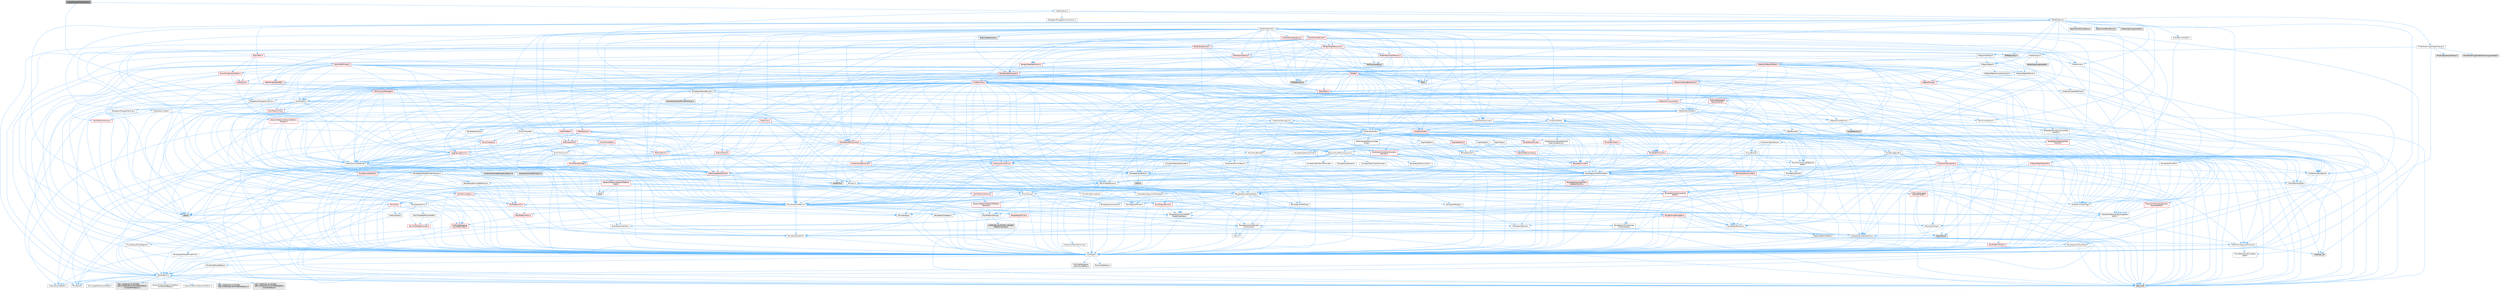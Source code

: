 digraph "VideoProducerPIEViewport.h"
{
 // INTERACTIVE_SVG=YES
 // LATEX_PDF_SIZE
  bgcolor="transparent";
  edge [fontname=Helvetica,fontsize=10,labelfontname=Helvetica,labelfontsize=10];
  node [fontname=Helvetica,fontsize=10,shape=box,height=0.2,width=0.4];
  Node1 [id="Node000001",label="VideoProducerPIEViewport.h",height=0.2,width=0.4,color="gray40", fillcolor="grey60", style="filled", fontcolor="black",tooltip=" "];
  Node1 -> Node2 [id="edge1_Node000001_Node000002",color="steelblue1",style="solid",tooltip=" "];
  Node2 [id="Node000002",label="Delegates/IDelegateInstance.h",height=0.2,width=0.4,color="grey40", fillcolor="white", style="filled",URL="$d2/d10/IDelegateInstance_8h.html",tooltip=" "];
  Node2 -> Node3 [id="edge2_Node000002_Node000003",color="steelblue1",style="solid",tooltip=" "];
  Node3 [id="Node000003",label="CoreTypes.h",height=0.2,width=0.4,color="grey40", fillcolor="white", style="filled",URL="$dc/dec/CoreTypes_8h.html",tooltip=" "];
  Node3 -> Node4 [id="edge3_Node000003_Node000004",color="steelblue1",style="solid",tooltip=" "];
  Node4 [id="Node000004",label="HAL/Platform.h",height=0.2,width=0.4,color="grey40", fillcolor="white", style="filled",URL="$d9/dd0/Platform_8h.html",tooltip=" "];
  Node4 -> Node5 [id="edge4_Node000004_Node000005",color="steelblue1",style="solid",tooltip=" "];
  Node5 [id="Node000005",label="Misc/Build.h",height=0.2,width=0.4,color="grey40", fillcolor="white", style="filled",URL="$d3/dbb/Build_8h.html",tooltip=" "];
  Node4 -> Node6 [id="edge5_Node000004_Node000006",color="steelblue1",style="solid",tooltip=" "];
  Node6 [id="Node000006",label="Misc/LargeWorldCoordinates.h",height=0.2,width=0.4,color="grey40", fillcolor="white", style="filled",URL="$d2/dcb/LargeWorldCoordinates_8h.html",tooltip=" "];
  Node4 -> Node7 [id="edge6_Node000004_Node000007",color="steelblue1",style="solid",tooltip=" "];
  Node7 [id="Node000007",label="type_traits",height=0.2,width=0.4,color="grey60", fillcolor="#E0E0E0", style="filled",tooltip=" "];
  Node4 -> Node8 [id="edge7_Node000004_Node000008",color="steelblue1",style="solid",tooltip=" "];
  Node8 [id="Node000008",label="PreprocessorHelpers.h",height=0.2,width=0.4,color="grey40", fillcolor="white", style="filled",URL="$db/ddb/PreprocessorHelpers_8h.html",tooltip=" "];
  Node4 -> Node9 [id="edge8_Node000004_Node000009",color="steelblue1",style="solid",tooltip=" "];
  Node9 [id="Node000009",label="UBT_COMPILED_PLATFORM\l/UBT_COMPILED_PLATFORMPlatform\lCompilerPreSetup.h",height=0.2,width=0.4,color="grey60", fillcolor="#E0E0E0", style="filled",tooltip=" "];
  Node4 -> Node10 [id="edge9_Node000004_Node000010",color="steelblue1",style="solid",tooltip=" "];
  Node10 [id="Node000010",label="GenericPlatform/GenericPlatform\lCompilerPreSetup.h",height=0.2,width=0.4,color="grey40", fillcolor="white", style="filled",URL="$d9/dc8/GenericPlatformCompilerPreSetup_8h.html",tooltip=" "];
  Node4 -> Node11 [id="edge10_Node000004_Node000011",color="steelblue1",style="solid",tooltip=" "];
  Node11 [id="Node000011",label="GenericPlatform/GenericPlatform.h",height=0.2,width=0.4,color="grey40", fillcolor="white", style="filled",URL="$d6/d84/GenericPlatform_8h.html",tooltip=" "];
  Node4 -> Node12 [id="edge11_Node000004_Node000012",color="steelblue1",style="solid",tooltip=" "];
  Node12 [id="Node000012",label="UBT_COMPILED_PLATFORM\l/UBT_COMPILED_PLATFORMPlatform.h",height=0.2,width=0.4,color="grey60", fillcolor="#E0E0E0", style="filled",tooltip=" "];
  Node4 -> Node13 [id="edge12_Node000004_Node000013",color="steelblue1",style="solid",tooltip=" "];
  Node13 [id="Node000013",label="UBT_COMPILED_PLATFORM\l/UBT_COMPILED_PLATFORMPlatform\lCompilerSetup.h",height=0.2,width=0.4,color="grey60", fillcolor="#E0E0E0", style="filled",tooltip=" "];
  Node3 -> Node14 [id="edge13_Node000003_Node000014",color="steelblue1",style="solid",tooltip=" "];
  Node14 [id="Node000014",label="ProfilingDebugging\l/UMemoryDefines.h",height=0.2,width=0.4,color="grey40", fillcolor="white", style="filled",URL="$d2/da2/UMemoryDefines_8h.html",tooltip=" "];
  Node3 -> Node15 [id="edge14_Node000003_Node000015",color="steelblue1",style="solid",tooltip=" "];
  Node15 [id="Node000015",label="Misc/CoreMiscDefines.h",height=0.2,width=0.4,color="grey40", fillcolor="white", style="filled",URL="$da/d38/CoreMiscDefines_8h.html",tooltip=" "];
  Node15 -> Node4 [id="edge15_Node000015_Node000004",color="steelblue1",style="solid",tooltip=" "];
  Node15 -> Node8 [id="edge16_Node000015_Node000008",color="steelblue1",style="solid",tooltip=" "];
  Node3 -> Node16 [id="edge17_Node000003_Node000016",color="steelblue1",style="solid",tooltip=" "];
  Node16 [id="Node000016",label="Misc/CoreDefines.h",height=0.2,width=0.4,color="grey40", fillcolor="white", style="filled",URL="$d3/dd2/CoreDefines_8h.html",tooltip=" "];
  Node2 -> Node17 [id="edge18_Node000002_Node000017",color="steelblue1",style="solid",tooltip=" "];
  Node17 [id="Node000017",label="Templates/TypeHash.h",height=0.2,width=0.4,color="grey40", fillcolor="white", style="filled",URL="$d1/d62/TypeHash_8h.html",tooltip=" "];
  Node17 -> Node3 [id="edge19_Node000017_Node000003",color="steelblue1",style="solid",tooltip=" "];
  Node17 -> Node18 [id="edge20_Node000017_Node000018",color="steelblue1",style="solid",tooltip=" "];
  Node18 [id="Node000018",label="Templates/Requires.h",height=0.2,width=0.4,color="grey40", fillcolor="white", style="filled",URL="$dc/d96/Requires_8h.html",tooltip=" "];
  Node18 -> Node19 [id="edge21_Node000018_Node000019",color="steelblue1",style="solid",tooltip=" "];
  Node19 [id="Node000019",label="Templates/EnableIf.h",height=0.2,width=0.4,color="grey40", fillcolor="white", style="filled",URL="$d7/d60/EnableIf_8h.html",tooltip=" "];
  Node19 -> Node3 [id="edge22_Node000019_Node000003",color="steelblue1",style="solid",tooltip=" "];
  Node18 -> Node7 [id="edge23_Node000018_Node000007",color="steelblue1",style="solid",tooltip=" "];
  Node17 -> Node20 [id="edge24_Node000017_Node000020",color="steelblue1",style="solid",tooltip=" "];
  Node20 [id="Node000020",label="Misc/Crc.h",height=0.2,width=0.4,color="grey40", fillcolor="white", style="filled",URL="$d4/dd2/Crc_8h.html",tooltip=" "];
  Node20 -> Node3 [id="edge25_Node000020_Node000003",color="steelblue1",style="solid",tooltip=" "];
  Node20 -> Node21 [id="edge26_Node000020_Node000021",color="steelblue1",style="solid",tooltip=" "];
  Node21 [id="Node000021",label="HAL/PlatformString.h",height=0.2,width=0.4,color="grey40", fillcolor="white", style="filled",URL="$db/db5/PlatformString_8h.html",tooltip=" "];
  Node21 -> Node3 [id="edge27_Node000021_Node000003",color="steelblue1",style="solid",tooltip=" "];
  Node21 -> Node22 [id="edge28_Node000021_Node000022",color="steelblue1",style="solid",tooltip=" "];
  Node22 [id="Node000022",label="COMPILED_PLATFORM_HEADER\l(PlatformString.h)",height=0.2,width=0.4,color="grey60", fillcolor="#E0E0E0", style="filled",tooltip=" "];
  Node20 -> Node23 [id="edge29_Node000020_Node000023",color="steelblue1",style="solid",tooltip=" "];
  Node23 [id="Node000023",label="Misc/AssertionMacros.h",height=0.2,width=0.4,color="grey40", fillcolor="white", style="filled",URL="$d0/dfa/AssertionMacros_8h.html",tooltip=" "];
  Node23 -> Node3 [id="edge30_Node000023_Node000003",color="steelblue1",style="solid",tooltip=" "];
  Node23 -> Node4 [id="edge31_Node000023_Node000004",color="steelblue1",style="solid",tooltip=" "];
  Node23 -> Node24 [id="edge32_Node000023_Node000024",color="steelblue1",style="solid",tooltip=" "];
  Node24 [id="Node000024",label="HAL/PlatformMisc.h",height=0.2,width=0.4,color="red", fillcolor="#FFF0F0", style="filled",URL="$d0/df5/PlatformMisc_8h.html",tooltip=" "];
  Node24 -> Node3 [id="edge33_Node000024_Node000003",color="steelblue1",style="solid",tooltip=" "];
  Node24 -> Node52 [id="edge34_Node000024_Node000052",color="steelblue1",style="solid",tooltip=" "];
  Node52 [id="Node000052",label="ProfilingDebugging\l/CpuProfilerTrace.h",height=0.2,width=0.4,color="red", fillcolor="#FFF0F0", style="filled",URL="$da/dcb/CpuProfilerTrace_8h.html",tooltip=" "];
  Node52 -> Node3 [id="edge35_Node000052_Node000003",color="steelblue1",style="solid",tooltip=" "];
  Node52 -> Node32 [id="edge36_Node000052_Node000032",color="steelblue1",style="solid",tooltip=" "];
  Node32 [id="Node000032",label="Containers/ContainersFwd.h",height=0.2,width=0.4,color="grey40", fillcolor="white", style="filled",URL="$d4/d0a/ContainersFwd_8h.html",tooltip=" "];
  Node32 -> Node4 [id="edge37_Node000032_Node000004",color="steelblue1",style="solid",tooltip=" "];
  Node32 -> Node3 [id="edge38_Node000032_Node000003",color="steelblue1",style="solid",tooltip=" "];
  Node32 -> Node29 [id="edge39_Node000032_Node000029",color="steelblue1",style="solid",tooltip=" "];
  Node29 [id="Node000029",label="Traits/IsContiguousContainer.h",height=0.2,width=0.4,color="grey40", fillcolor="white", style="filled",URL="$d5/d3c/IsContiguousContainer_8h.html",tooltip=" "];
  Node29 -> Node3 [id="edge40_Node000029_Node000003",color="steelblue1",style="solid",tooltip=" "];
  Node29 -> Node30 [id="edge41_Node000029_Node000030",color="steelblue1",style="solid",tooltip=" "];
  Node30 [id="Node000030",label="Misc/StaticAssertComplete\lType.h",height=0.2,width=0.4,color="grey40", fillcolor="white", style="filled",URL="$d5/d4e/StaticAssertCompleteType_8h.html",tooltip=" "];
  Node29 -> Node28 [id="edge42_Node000029_Node000028",color="steelblue1",style="solid",tooltip=" "];
  Node28 [id="Node000028",label="initializer_list",height=0.2,width=0.4,color="grey60", fillcolor="#E0E0E0", style="filled",tooltip=" "];
  Node52 -> Node8 [id="edge43_Node000052_Node000008",color="steelblue1",style="solid",tooltip=" "];
  Node52 -> Node5 [id="edge44_Node000052_Node000005",color="steelblue1",style="solid",tooltip=" "];
  Node52 -> Node59 [id="edge45_Node000052_Node000059",color="steelblue1",style="solid",tooltip=" "];
  Node59 [id="Node000059",label="Trace/Trace.h",height=0.2,width=0.4,color="grey60", fillcolor="#E0E0E0", style="filled",tooltip=" "];
  Node23 -> Node8 [id="edge46_Node000023_Node000008",color="steelblue1",style="solid",tooltip=" "];
  Node23 -> Node19 [id="edge47_Node000023_Node000019",color="steelblue1",style="solid",tooltip=" "];
  Node23 -> Node60 [id="edge48_Node000023_Node000060",color="steelblue1",style="solid",tooltip=" "];
  Node60 [id="Node000060",label="Templates/IsArrayOrRefOf\lTypeByPredicate.h",height=0.2,width=0.4,color="grey40", fillcolor="white", style="filled",URL="$d6/da1/IsArrayOrRefOfTypeByPredicate_8h.html",tooltip=" "];
  Node60 -> Node3 [id="edge49_Node000060_Node000003",color="steelblue1",style="solid",tooltip=" "];
  Node23 -> Node61 [id="edge50_Node000023_Node000061",color="steelblue1",style="solid",tooltip=" "];
  Node61 [id="Node000061",label="Templates/IsValidVariadic\lFunctionArg.h",height=0.2,width=0.4,color="grey40", fillcolor="white", style="filled",URL="$d0/dc8/IsValidVariadicFunctionArg_8h.html",tooltip=" "];
  Node61 -> Node3 [id="edge51_Node000061_Node000003",color="steelblue1",style="solid",tooltip=" "];
  Node61 -> Node62 [id="edge52_Node000061_Node000062",color="steelblue1",style="solid",tooltip=" "];
  Node62 [id="Node000062",label="IsEnum.h",height=0.2,width=0.4,color="grey40", fillcolor="white", style="filled",URL="$d4/de5/IsEnum_8h.html",tooltip=" "];
  Node61 -> Node7 [id="edge53_Node000061_Node000007",color="steelblue1",style="solid",tooltip=" "];
  Node23 -> Node63 [id="edge54_Node000023_Node000063",color="steelblue1",style="solid",tooltip=" "];
  Node63 [id="Node000063",label="Traits/IsCharEncodingCompatible\lWith.h",height=0.2,width=0.4,color="grey40", fillcolor="white", style="filled",URL="$df/dd1/IsCharEncodingCompatibleWith_8h.html",tooltip=" "];
  Node63 -> Node7 [id="edge55_Node000063_Node000007",color="steelblue1",style="solid",tooltip=" "];
  Node63 -> Node64 [id="edge56_Node000063_Node000064",color="steelblue1",style="solid",tooltip=" "];
  Node64 [id="Node000064",label="Traits/IsCharType.h",height=0.2,width=0.4,color="grey40", fillcolor="white", style="filled",URL="$db/d51/IsCharType_8h.html",tooltip=" "];
  Node64 -> Node3 [id="edge57_Node000064_Node000003",color="steelblue1",style="solid",tooltip=" "];
  Node23 -> Node65 [id="edge58_Node000023_Node000065",color="steelblue1",style="solid",tooltip=" "];
  Node65 [id="Node000065",label="Misc/VarArgs.h",height=0.2,width=0.4,color="grey40", fillcolor="white", style="filled",URL="$d5/d6f/VarArgs_8h.html",tooltip=" "];
  Node65 -> Node3 [id="edge59_Node000065_Node000003",color="steelblue1",style="solid",tooltip=" "];
  Node23 -> Node66 [id="edge60_Node000023_Node000066",color="steelblue1",style="solid",tooltip=" "];
  Node66 [id="Node000066",label="String/FormatStringSan.h",height=0.2,width=0.4,color="red", fillcolor="#FFF0F0", style="filled",URL="$d3/d8b/FormatStringSan_8h.html",tooltip=" "];
  Node66 -> Node7 [id="edge61_Node000066_Node000007",color="steelblue1",style="solid",tooltip=" "];
  Node66 -> Node3 [id="edge62_Node000066_Node000003",color="steelblue1",style="solid",tooltip=" "];
  Node66 -> Node18 [id="edge63_Node000066_Node000018",color="steelblue1",style="solid",tooltip=" "];
  Node66 -> Node67 [id="edge64_Node000066_Node000067",color="steelblue1",style="solid",tooltip=" "];
  Node67 [id="Node000067",label="Templates/Identity.h",height=0.2,width=0.4,color="grey40", fillcolor="white", style="filled",URL="$d0/dd5/Identity_8h.html",tooltip=" "];
  Node66 -> Node61 [id="edge65_Node000066_Node000061",color="steelblue1",style="solid",tooltip=" "];
  Node66 -> Node64 [id="edge66_Node000066_Node000064",color="steelblue1",style="solid",tooltip=" "];
  Node66 -> Node32 [id="edge67_Node000066_Node000032",color="steelblue1",style="solid",tooltip=" "];
  Node23 -> Node71 [id="edge68_Node000023_Node000071",color="steelblue1",style="solid",tooltip=" "];
  Node71 [id="Node000071",label="atomic",height=0.2,width=0.4,color="grey60", fillcolor="#E0E0E0", style="filled",tooltip=" "];
  Node20 -> Node72 [id="edge69_Node000020_Node000072",color="steelblue1",style="solid",tooltip=" "];
  Node72 [id="Node000072",label="Misc/CString.h",height=0.2,width=0.4,color="grey40", fillcolor="white", style="filled",URL="$d2/d49/CString_8h.html",tooltip=" "];
  Node72 -> Node3 [id="edge70_Node000072_Node000003",color="steelblue1",style="solid",tooltip=" "];
  Node72 -> Node36 [id="edge71_Node000072_Node000036",color="steelblue1",style="solid",tooltip=" "];
  Node36 [id="Node000036",label="HAL/PlatformCrt.h",height=0.2,width=0.4,color="red", fillcolor="#FFF0F0", style="filled",URL="$d8/d75/PlatformCrt_8h.html",tooltip=" "];
  Node72 -> Node21 [id="edge72_Node000072_Node000021",color="steelblue1",style="solid",tooltip=" "];
  Node72 -> Node23 [id="edge73_Node000072_Node000023",color="steelblue1",style="solid",tooltip=" "];
  Node72 -> Node73 [id="edge74_Node000072_Node000073",color="steelblue1",style="solid",tooltip=" "];
  Node73 [id="Node000073",label="Misc/Char.h",height=0.2,width=0.4,color="red", fillcolor="#FFF0F0", style="filled",URL="$d0/d58/Char_8h.html",tooltip=" "];
  Node73 -> Node3 [id="edge75_Node000073_Node000003",color="steelblue1",style="solid",tooltip=" "];
  Node73 -> Node74 [id="edge76_Node000073_Node000074",color="steelblue1",style="solid",tooltip=" "];
  Node74 [id="Node000074",label="Traits/IntType.h",height=0.2,width=0.4,color="grey40", fillcolor="white", style="filled",URL="$d7/deb/IntType_8h.html",tooltip=" "];
  Node74 -> Node4 [id="edge77_Node000074_Node000004",color="steelblue1",style="solid",tooltip=" "];
  Node73 -> Node7 [id="edge78_Node000073_Node000007",color="steelblue1",style="solid",tooltip=" "];
  Node72 -> Node65 [id="edge79_Node000072_Node000065",color="steelblue1",style="solid",tooltip=" "];
  Node72 -> Node60 [id="edge80_Node000072_Node000060",color="steelblue1",style="solid",tooltip=" "];
  Node72 -> Node61 [id="edge81_Node000072_Node000061",color="steelblue1",style="solid",tooltip=" "];
  Node72 -> Node63 [id="edge82_Node000072_Node000063",color="steelblue1",style="solid",tooltip=" "];
  Node20 -> Node73 [id="edge83_Node000020_Node000073",color="steelblue1",style="solid",tooltip=" "];
  Node20 -> Node77 [id="edge84_Node000020_Node000077",color="steelblue1",style="solid",tooltip=" "];
  Node77 [id="Node000077",label="Templates/UnrealTypeTraits.h",height=0.2,width=0.4,color="grey40", fillcolor="white", style="filled",URL="$d2/d2d/UnrealTypeTraits_8h.html",tooltip=" "];
  Node77 -> Node3 [id="edge85_Node000077_Node000003",color="steelblue1",style="solid",tooltip=" "];
  Node77 -> Node78 [id="edge86_Node000077_Node000078",color="steelblue1",style="solid",tooltip=" "];
  Node78 [id="Node000078",label="Templates/IsPointer.h",height=0.2,width=0.4,color="grey40", fillcolor="white", style="filled",URL="$d7/d05/IsPointer_8h.html",tooltip=" "];
  Node78 -> Node3 [id="edge87_Node000078_Node000003",color="steelblue1",style="solid",tooltip=" "];
  Node77 -> Node23 [id="edge88_Node000077_Node000023",color="steelblue1",style="solid",tooltip=" "];
  Node77 -> Node79 [id="edge89_Node000077_Node000079",color="steelblue1",style="solid",tooltip=" "];
  Node79 [id="Node000079",label="Templates/AndOrNot.h",height=0.2,width=0.4,color="grey40", fillcolor="white", style="filled",URL="$db/d0a/AndOrNot_8h.html",tooltip=" "];
  Node79 -> Node3 [id="edge90_Node000079_Node000003",color="steelblue1",style="solid",tooltip=" "];
  Node77 -> Node19 [id="edge91_Node000077_Node000019",color="steelblue1",style="solid",tooltip=" "];
  Node77 -> Node80 [id="edge92_Node000077_Node000080",color="steelblue1",style="solid",tooltip=" "];
  Node80 [id="Node000080",label="Templates/IsArithmetic.h",height=0.2,width=0.4,color="grey40", fillcolor="white", style="filled",URL="$d2/d5d/IsArithmetic_8h.html",tooltip=" "];
  Node80 -> Node3 [id="edge93_Node000080_Node000003",color="steelblue1",style="solid",tooltip=" "];
  Node77 -> Node62 [id="edge94_Node000077_Node000062",color="steelblue1",style="solid",tooltip=" "];
  Node77 -> Node81 [id="edge95_Node000077_Node000081",color="steelblue1",style="solid",tooltip=" "];
  Node81 [id="Node000081",label="Templates/Models.h",height=0.2,width=0.4,color="grey40", fillcolor="white", style="filled",URL="$d3/d0c/Models_8h.html",tooltip=" "];
  Node81 -> Node67 [id="edge96_Node000081_Node000067",color="steelblue1",style="solid",tooltip=" "];
  Node77 -> Node82 [id="edge97_Node000077_Node000082",color="steelblue1",style="solid",tooltip=" "];
  Node82 [id="Node000082",label="Templates/IsPODType.h",height=0.2,width=0.4,color="grey40", fillcolor="white", style="filled",URL="$d7/db1/IsPODType_8h.html",tooltip=" "];
  Node82 -> Node3 [id="edge98_Node000082_Node000003",color="steelblue1",style="solid",tooltip=" "];
  Node77 -> Node83 [id="edge99_Node000077_Node000083",color="steelblue1",style="solid",tooltip=" "];
  Node83 [id="Node000083",label="Templates/IsUECoreType.h",height=0.2,width=0.4,color="grey40", fillcolor="white", style="filled",URL="$d1/db8/IsUECoreType_8h.html",tooltip=" "];
  Node83 -> Node3 [id="edge100_Node000083_Node000003",color="steelblue1",style="solid",tooltip=" "];
  Node83 -> Node7 [id="edge101_Node000083_Node000007",color="steelblue1",style="solid",tooltip=" "];
  Node77 -> Node84 [id="edge102_Node000077_Node000084",color="steelblue1",style="solid",tooltip=" "];
  Node84 [id="Node000084",label="Templates/IsTriviallyCopy\lConstructible.h",height=0.2,width=0.4,color="grey40", fillcolor="white", style="filled",URL="$d3/d78/IsTriviallyCopyConstructible_8h.html",tooltip=" "];
  Node84 -> Node3 [id="edge103_Node000084_Node000003",color="steelblue1",style="solid",tooltip=" "];
  Node84 -> Node7 [id="edge104_Node000084_Node000007",color="steelblue1",style="solid",tooltip=" "];
  Node20 -> Node64 [id="edge105_Node000020_Node000064",color="steelblue1",style="solid",tooltip=" "];
  Node17 -> Node85 [id="edge106_Node000017_Node000085",color="steelblue1",style="solid",tooltip=" "];
  Node85 [id="Node000085",label="stdint.h",height=0.2,width=0.4,color="grey60", fillcolor="#E0E0E0", style="filled",tooltip=" "];
  Node17 -> Node7 [id="edge107_Node000017_Node000007",color="steelblue1",style="solid",tooltip=" "];
  Node2 -> Node86 [id="edge108_Node000002_Node000086",color="steelblue1",style="solid",tooltip=" "];
  Node86 [id="Node000086",label="UObject/NameTypes.h",height=0.2,width=0.4,color="grey40", fillcolor="white", style="filled",URL="$d6/d35/NameTypes_8h.html",tooltip=" "];
  Node86 -> Node3 [id="edge109_Node000086_Node000003",color="steelblue1",style="solid",tooltip=" "];
  Node86 -> Node23 [id="edge110_Node000086_Node000023",color="steelblue1",style="solid",tooltip=" "];
  Node86 -> Node87 [id="edge111_Node000086_Node000087",color="steelblue1",style="solid",tooltip=" "];
  Node87 [id="Node000087",label="HAL/UnrealMemory.h",height=0.2,width=0.4,color="grey40", fillcolor="white", style="filled",URL="$d9/d96/UnrealMemory_8h.html",tooltip=" "];
  Node87 -> Node3 [id="edge112_Node000087_Node000003",color="steelblue1",style="solid",tooltip=" "];
  Node87 -> Node88 [id="edge113_Node000087_Node000088",color="steelblue1",style="solid",tooltip=" "];
  Node88 [id="Node000088",label="GenericPlatform/GenericPlatform\lMemory.h",height=0.2,width=0.4,color="red", fillcolor="#FFF0F0", style="filled",URL="$dd/d22/GenericPlatformMemory_8h.html",tooltip=" "];
  Node88 -> Node3 [id="edge114_Node000088_Node000003",color="steelblue1",style="solid",tooltip=" "];
  Node88 -> Node21 [id="edge115_Node000088_Node000021",color="steelblue1",style="solid",tooltip=" "];
  Node87 -> Node89 [id="edge116_Node000087_Node000089",color="steelblue1",style="solid",tooltip=" "];
  Node89 [id="Node000089",label="HAL/MemoryBase.h",height=0.2,width=0.4,color="red", fillcolor="#FFF0F0", style="filled",URL="$d6/d9f/MemoryBase_8h.html",tooltip=" "];
  Node89 -> Node3 [id="edge117_Node000089_Node000003",color="steelblue1",style="solid",tooltip=" "];
  Node89 -> Node36 [id="edge118_Node000089_Node000036",color="steelblue1",style="solid",tooltip=" "];
  Node89 -> Node91 [id="edge119_Node000089_Node000091",color="steelblue1",style="solid",tooltip=" "];
  Node91 [id="Node000091",label="Misc/OutputDevice.h",height=0.2,width=0.4,color="red", fillcolor="#FFF0F0", style="filled",URL="$d7/d32/OutputDevice_8h.html",tooltip=" "];
  Node91 -> Node3 [id="edge120_Node000091_Node000003",color="steelblue1",style="solid",tooltip=" "];
  Node91 -> Node65 [id="edge121_Node000091_Node000065",color="steelblue1",style="solid",tooltip=" "];
  Node91 -> Node60 [id="edge122_Node000091_Node000060",color="steelblue1",style="solid",tooltip=" "];
  Node91 -> Node61 [id="edge123_Node000091_Node000061",color="steelblue1",style="solid",tooltip=" "];
  Node91 -> Node63 [id="edge124_Node000091_Node000063",color="steelblue1",style="solid",tooltip=" "];
  Node89 -> Node93 [id="edge125_Node000089_Node000093",color="steelblue1",style="solid",tooltip=" "];
  Node93 [id="Node000093",label="Templates/Atomic.h",height=0.2,width=0.4,color="grey40", fillcolor="white", style="filled",URL="$d3/d91/Atomic_8h.html",tooltip=" "];
  Node93 -> Node94 [id="edge126_Node000093_Node000094",color="steelblue1",style="solid",tooltip=" "];
  Node94 [id="Node000094",label="HAL/ThreadSafeCounter.h",height=0.2,width=0.4,color="red", fillcolor="#FFF0F0", style="filled",URL="$dc/dc9/ThreadSafeCounter_8h.html",tooltip=" "];
  Node94 -> Node3 [id="edge127_Node000094_Node000003",color="steelblue1",style="solid",tooltip=" "];
  Node93 -> Node95 [id="edge128_Node000093_Node000095",color="steelblue1",style="solid",tooltip=" "];
  Node95 [id="Node000095",label="HAL/ThreadSafeCounter64.h",height=0.2,width=0.4,color="grey40", fillcolor="white", style="filled",URL="$d0/d12/ThreadSafeCounter64_8h.html",tooltip=" "];
  Node95 -> Node3 [id="edge129_Node000095_Node000003",color="steelblue1",style="solid",tooltip=" "];
  Node95 -> Node94 [id="edge130_Node000095_Node000094",color="steelblue1",style="solid",tooltip=" "];
  Node93 -> Node96 [id="edge131_Node000093_Node000096",color="steelblue1",style="solid",tooltip=" "];
  Node96 [id="Node000096",label="Templates/IsIntegral.h",height=0.2,width=0.4,color="grey40", fillcolor="white", style="filled",URL="$da/d64/IsIntegral_8h.html",tooltip=" "];
  Node96 -> Node3 [id="edge132_Node000096_Node000003",color="steelblue1",style="solid",tooltip=" "];
  Node93 -> Node97 [id="edge133_Node000093_Node000097",color="steelblue1",style="solid",tooltip=" "];
  Node97 [id="Node000097",label="Templates/IsTrivial.h",height=0.2,width=0.4,color="red", fillcolor="#FFF0F0", style="filled",URL="$da/d4c/IsTrivial_8h.html",tooltip=" "];
  Node97 -> Node79 [id="edge134_Node000097_Node000079",color="steelblue1",style="solid",tooltip=" "];
  Node97 -> Node84 [id="edge135_Node000097_Node000084",color="steelblue1",style="solid",tooltip=" "];
  Node97 -> Node7 [id="edge136_Node000097_Node000007",color="steelblue1",style="solid",tooltip=" "];
  Node93 -> Node74 [id="edge137_Node000093_Node000074",color="steelblue1",style="solid",tooltip=" "];
  Node93 -> Node71 [id="edge138_Node000093_Node000071",color="steelblue1",style="solid",tooltip=" "];
  Node87 -> Node99 [id="edge139_Node000087_Node000099",color="steelblue1",style="solid",tooltip=" "];
  Node99 [id="Node000099",label="HAL/PlatformMemory.h",height=0.2,width=0.4,color="red", fillcolor="#FFF0F0", style="filled",URL="$de/d68/PlatformMemory_8h.html",tooltip=" "];
  Node99 -> Node3 [id="edge140_Node000099_Node000003",color="steelblue1",style="solid",tooltip=" "];
  Node99 -> Node88 [id="edge141_Node000099_Node000088",color="steelblue1",style="solid",tooltip=" "];
  Node87 -> Node101 [id="edge142_Node000087_Node000101",color="steelblue1",style="solid",tooltip=" "];
  Node101 [id="Node000101",label="ProfilingDebugging\l/MemoryTrace.h",height=0.2,width=0.4,color="red", fillcolor="#FFF0F0", style="filled",URL="$da/dd7/MemoryTrace_8h.html",tooltip=" "];
  Node101 -> Node4 [id="edge143_Node000101_Node000004",color="steelblue1",style="solid",tooltip=" "];
  Node101 -> Node48 [id="edge144_Node000101_Node000048",color="steelblue1",style="solid",tooltip=" "];
  Node48 [id="Node000048",label="Misc/EnumClassFlags.h",height=0.2,width=0.4,color="grey40", fillcolor="white", style="filled",URL="$d8/de7/EnumClassFlags_8h.html",tooltip=" "];
  Node101 -> Node59 [id="edge145_Node000101_Node000059",color="steelblue1",style="solid",tooltip=" "];
  Node87 -> Node78 [id="edge146_Node000087_Node000078",color="steelblue1",style="solid",tooltip=" "];
  Node86 -> Node77 [id="edge147_Node000086_Node000077",color="steelblue1",style="solid",tooltip=" "];
  Node86 -> Node102 [id="edge148_Node000086_Node000102",color="steelblue1",style="solid",tooltip=" "];
  Node102 [id="Node000102",label="Templates/UnrealTemplate.h",height=0.2,width=0.4,color="grey40", fillcolor="white", style="filled",URL="$d4/d24/UnrealTemplate_8h.html",tooltip=" "];
  Node102 -> Node3 [id="edge149_Node000102_Node000003",color="steelblue1",style="solid",tooltip=" "];
  Node102 -> Node78 [id="edge150_Node000102_Node000078",color="steelblue1",style="solid",tooltip=" "];
  Node102 -> Node87 [id="edge151_Node000102_Node000087",color="steelblue1",style="solid",tooltip=" "];
  Node102 -> Node103 [id="edge152_Node000102_Node000103",color="steelblue1",style="solid",tooltip=" "];
  Node103 [id="Node000103",label="Templates/CopyQualifiers\lAndRefsFromTo.h",height=0.2,width=0.4,color="red", fillcolor="#FFF0F0", style="filled",URL="$d3/db3/CopyQualifiersAndRefsFromTo_8h.html",tooltip=" "];
  Node102 -> Node77 [id="edge153_Node000102_Node000077",color="steelblue1",style="solid",tooltip=" "];
  Node102 -> Node105 [id="edge154_Node000102_Node000105",color="steelblue1",style="solid",tooltip=" "];
  Node105 [id="Node000105",label="Templates/RemoveReference.h",height=0.2,width=0.4,color="grey40", fillcolor="white", style="filled",URL="$da/dbe/RemoveReference_8h.html",tooltip=" "];
  Node105 -> Node3 [id="edge155_Node000105_Node000003",color="steelblue1",style="solid",tooltip=" "];
  Node102 -> Node18 [id="edge156_Node000102_Node000018",color="steelblue1",style="solid",tooltip=" "];
  Node102 -> Node106 [id="edge157_Node000102_Node000106",color="steelblue1",style="solid",tooltip=" "];
  Node106 [id="Node000106",label="Templates/TypeCompatible\lBytes.h",height=0.2,width=0.4,color="red", fillcolor="#FFF0F0", style="filled",URL="$df/d0a/TypeCompatibleBytes_8h.html",tooltip=" "];
  Node106 -> Node3 [id="edge158_Node000106_Node000003",color="steelblue1",style="solid",tooltip=" "];
  Node106 -> Node7 [id="edge159_Node000106_Node000007",color="steelblue1",style="solid",tooltip=" "];
  Node102 -> Node67 [id="edge160_Node000102_Node000067",color="steelblue1",style="solid",tooltip=" "];
  Node102 -> Node29 [id="edge161_Node000102_Node000029",color="steelblue1",style="solid",tooltip=" "];
  Node102 -> Node107 [id="edge162_Node000102_Node000107",color="steelblue1",style="solid",tooltip=" "];
  Node107 [id="Node000107",label="Traits/UseBitwiseSwap.h",height=0.2,width=0.4,color="grey40", fillcolor="white", style="filled",URL="$db/df3/UseBitwiseSwap_8h.html",tooltip=" "];
  Node107 -> Node3 [id="edge163_Node000107_Node000003",color="steelblue1",style="solid",tooltip=" "];
  Node107 -> Node7 [id="edge164_Node000107_Node000007",color="steelblue1",style="solid",tooltip=" "];
  Node102 -> Node7 [id="edge165_Node000102_Node000007",color="steelblue1",style="solid",tooltip=" "];
  Node86 -> Node108 [id="edge166_Node000086_Node000108",color="steelblue1",style="solid",tooltip=" "];
  Node108 [id="Node000108",label="Containers/UnrealString.h",height=0.2,width=0.4,color="grey40", fillcolor="white", style="filled",URL="$d5/dba/UnrealString_8h.html",tooltip=" "];
  Node108 -> Node109 [id="edge167_Node000108_Node000109",color="steelblue1",style="solid",tooltip=" "];
  Node109 [id="Node000109",label="Containers/UnrealStringIncludes.h.inl",height=0.2,width=0.4,color="grey60", fillcolor="#E0E0E0", style="filled",tooltip=" "];
  Node108 -> Node110 [id="edge168_Node000108_Node000110",color="steelblue1",style="solid",tooltip=" "];
  Node110 [id="Node000110",label="Containers/UnrealString.h.inl",height=0.2,width=0.4,color="grey60", fillcolor="#E0E0E0", style="filled",tooltip=" "];
  Node108 -> Node111 [id="edge169_Node000108_Node000111",color="steelblue1",style="solid",tooltip=" "];
  Node111 [id="Node000111",label="Misc/StringFormatArg.h",height=0.2,width=0.4,color="grey40", fillcolor="white", style="filled",URL="$d2/d16/StringFormatArg_8h.html",tooltip=" "];
  Node111 -> Node32 [id="edge170_Node000111_Node000032",color="steelblue1",style="solid",tooltip=" "];
  Node86 -> Node112 [id="edge171_Node000086_Node000112",color="steelblue1",style="solid",tooltip=" "];
  Node112 [id="Node000112",label="HAL/CriticalSection.h",height=0.2,width=0.4,color="grey40", fillcolor="white", style="filled",URL="$d6/d90/CriticalSection_8h.html",tooltip=" "];
  Node112 -> Node113 [id="edge172_Node000112_Node000113",color="steelblue1",style="solid",tooltip=" "];
  Node113 [id="Node000113",label="HAL/PlatformMutex.h",height=0.2,width=0.4,color="red", fillcolor="#FFF0F0", style="filled",URL="$d9/d0b/PlatformMutex_8h.html",tooltip=" "];
  Node113 -> Node3 [id="edge173_Node000113_Node000003",color="steelblue1",style="solid",tooltip=" "];
  Node86 -> Node115 [id="edge174_Node000086_Node000115",color="steelblue1",style="solid",tooltip=" "];
  Node115 [id="Node000115",label="Containers/StringConv.h",height=0.2,width=0.4,color="grey40", fillcolor="white", style="filled",URL="$d3/ddf/StringConv_8h.html",tooltip=" "];
  Node115 -> Node3 [id="edge175_Node000115_Node000003",color="steelblue1",style="solid",tooltip=" "];
  Node115 -> Node23 [id="edge176_Node000115_Node000023",color="steelblue1",style="solid",tooltip=" "];
  Node115 -> Node116 [id="edge177_Node000115_Node000116",color="steelblue1",style="solid",tooltip=" "];
  Node116 [id="Node000116",label="Containers/ContainerAllocation\lPolicies.h",height=0.2,width=0.4,color="red", fillcolor="#FFF0F0", style="filled",URL="$d7/dff/ContainerAllocationPolicies_8h.html",tooltip=" "];
  Node116 -> Node3 [id="edge178_Node000116_Node000003",color="steelblue1",style="solid",tooltip=" "];
  Node116 -> Node116 [id="edge179_Node000116_Node000116",color="steelblue1",style="solid",tooltip=" "];
  Node116 -> Node87 [id="edge180_Node000116_Node000087",color="steelblue1",style="solid",tooltip=" "];
  Node116 -> Node23 [id="edge181_Node000116_Node000023",color="steelblue1",style="solid",tooltip=" "];
  Node116 -> Node126 [id="edge182_Node000116_Node000126",color="steelblue1",style="solid",tooltip=" "];
  Node126 [id="Node000126",label="Templates/IsPolymorphic.h",height=0.2,width=0.4,color="grey40", fillcolor="white", style="filled",URL="$dc/d20/IsPolymorphic_8h.html",tooltip=" "];
  Node116 -> Node127 [id="edge183_Node000116_Node000127",color="steelblue1",style="solid",tooltip=" "];
  Node127 [id="Node000127",label="Templates/MemoryOps.h",height=0.2,width=0.4,color="red", fillcolor="#FFF0F0", style="filled",URL="$db/dea/MemoryOps_8h.html",tooltip=" "];
  Node127 -> Node3 [id="edge184_Node000127_Node000003",color="steelblue1",style="solid",tooltip=" "];
  Node127 -> Node87 [id="edge185_Node000127_Node000087",color="steelblue1",style="solid",tooltip=" "];
  Node127 -> Node84 [id="edge186_Node000127_Node000084",color="steelblue1",style="solid",tooltip=" "];
  Node127 -> Node18 [id="edge187_Node000127_Node000018",color="steelblue1",style="solid",tooltip=" "];
  Node127 -> Node77 [id="edge188_Node000127_Node000077",color="steelblue1",style="solid",tooltip=" "];
  Node127 -> Node107 [id="edge189_Node000127_Node000107",color="steelblue1",style="solid",tooltip=" "];
  Node127 -> Node7 [id="edge190_Node000127_Node000007",color="steelblue1",style="solid",tooltip=" "];
  Node116 -> Node106 [id="edge191_Node000116_Node000106",color="steelblue1",style="solid",tooltip=" "];
  Node116 -> Node7 [id="edge192_Node000116_Node000007",color="steelblue1",style="solid",tooltip=" "];
  Node115 -> Node128 [id="edge193_Node000115_Node000128",color="steelblue1",style="solid",tooltip=" "];
  Node128 [id="Node000128",label="Containers/Array.h",height=0.2,width=0.4,color="grey40", fillcolor="white", style="filled",URL="$df/dd0/Array_8h.html",tooltip=" "];
  Node128 -> Node3 [id="edge194_Node000128_Node000003",color="steelblue1",style="solid",tooltip=" "];
  Node128 -> Node23 [id="edge195_Node000128_Node000023",color="steelblue1",style="solid",tooltip=" "];
  Node128 -> Node129 [id="edge196_Node000128_Node000129",color="steelblue1",style="solid",tooltip=" "];
  Node129 [id="Node000129",label="Misc/IntrusiveUnsetOptional\lState.h",height=0.2,width=0.4,color="grey40", fillcolor="white", style="filled",URL="$d2/d0a/IntrusiveUnsetOptionalState_8h.html",tooltip=" "];
  Node129 -> Node130 [id="edge197_Node000129_Node000130",color="steelblue1",style="solid",tooltip=" "];
  Node130 [id="Node000130",label="Misc/OptionalFwd.h",height=0.2,width=0.4,color="grey40", fillcolor="white", style="filled",URL="$dc/d50/OptionalFwd_8h.html",tooltip=" "];
  Node128 -> Node131 [id="edge198_Node000128_Node000131",color="steelblue1",style="solid",tooltip=" "];
  Node131 [id="Node000131",label="Misc/ReverseIterate.h",height=0.2,width=0.4,color="red", fillcolor="#FFF0F0", style="filled",URL="$db/de3/ReverseIterate_8h.html",tooltip=" "];
  Node131 -> Node4 [id="edge199_Node000131_Node000004",color="steelblue1",style="solid",tooltip=" "];
  Node128 -> Node87 [id="edge200_Node000128_Node000087",color="steelblue1",style="solid",tooltip=" "];
  Node128 -> Node77 [id="edge201_Node000128_Node000077",color="steelblue1",style="solid",tooltip=" "];
  Node128 -> Node102 [id="edge202_Node000128_Node000102",color="steelblue1",style="solid",tooltip=" "];
  Node128 -> Node133 [id="edge203_Node000128_Node000133",color="steelblue1",style="solid",tooltip=" "];
  Node133 [id="Node000133",label="Containers/AllowShrinking.h",height=0.2,width=0.4,color="grey40", fillcolor="white", style="filled",URL="$d7/d1a/AllowShrinking_8h.html",tooltip=" "];
  Node133 -> Node3 [id="edge204_Node000133_Node000003",color="steelblue1",style="solid",tooltip=" "];
  Node128 -> Node116 [id="edge205_Node000128_Node000116",color="steelblue1",style="solid",tooltip=" "];
  Node128 -> Node134 [id="edge206_Node000128_Node000134",color="steelblue1",style="solid",tooltip=" "];
  Node134 [id="Node000134",label="Containers/ContainerElement\lTypeCompatibility.h",height=0.2,width=0.4,color="grey40", fillcolor="white", style="filled",URL="$df/ddf/ContainerElementTypeCompatibility_8h.html",tooltip=" "];
  Node134 -> Node3 [id="edge207_Node000134_Node000003",color="steelblue1",style="solid",tooltip=" "];
  Node134 -> Node77 [id="edge208_Node000134_Node000077",color="steelblue1",style="solid",tooltip=" "];
  Node128 -> Node135 [id="edge209_Node000128_Node000135",color="steelblue1",style="solid",tooltip=" "];
  Node135 [id="Node000135",label="Serialization/Archive.h",height=0.2,width=0.4,color="red", fillcolor="#FFF0F0", style="filled",URL="$d7/d3b/Archive_8h.html",tooltip=" "];
  Node135 -> Node3 [id="edge210_Node000135_Node000003",color="steelblue1",style="solid",tooltip=" "];
  Node135 -> Node23 [id="edge211_Node000135_Node000023",color="steelblue1",style="solid",tooltip=" "];
  Node135 -> Node5 [id="edge212_Node000135_Node000005",color="steelblue1",style="solid",tooltip=" "];
  Node135 -> Node65 [id="edge213_Node000135_Node000065",color="steelblue1",style="solid",tooltip=" "];
  Node135 -> Node19 [id="edge214_Node000135_Node000019",color="steelblue1",style="solid",tooltip=" "];
  Node135 -> Node60 [id="edge215_Node000135_Node000060",color="steelblue1",style="solid",tooltip=" "];
  Node135 -> Node61 [id="edge216_Node000135_Node000061",color="steelblue1",style="solid",tooltip=" "];
  Node135 -> Node102 [id="edge217_Node000135_Node000102",color="steelblue1",style="solid",tooltip=" "];
  Node135 -> Node63 [id="edge218_Node000135_Node000063",color="steelblue1",style="solid",tooltip=" "];
  Node128 -> Node145 [id="edge219_Node000128_Node000145",color="steelblue1",style="solid",tooltip=" "];
  Node145 [id="Node000145",label="Serialization/MemoryImage\lWriter.h",height=0.2,width=0.4,color="grey40", fillcolor="white", style="filled",URL="$d0/d08/MemoryImageWriter_8h.html",tooltip=" "];
  Node145 -> Node3 [id="edge220_Node000145_Node000003",color="steelblue1",style="solid",tooltip=" "];
  Node145 -> Node146 [id="edge221_Node000145_Node000146",color="steelblue1",style="solid",tooltip=" "];
  Node146 [id="Node000146",label="Serialization/MemoryLayout.h",height=0.2,width=0.4,color="grey40", fillcolor="white", style="filled",URL="$d7/d66/MemoryLayout_8h.html",tooltip=" "];
  Node146 -> Node147 [id="edge222_Node000146_Node000147",color="steelblue1",style="solid",tooltip=" "];
  Node147 [id="Node000147",label="Concepts/StaticClassProvider.h",height=0.2,width=0.4,color="grey40", fillcolor="white", style="filled",URL="$dd/d83/StaticClassProvider_8h.html",tooltip=" "];
  Node146 -> Node148 [id="edge223_Node000146_Node000148",color="steelblue1",style="solid",tooltip=" "];
  Node148 [id="Node000148",label="Concepts/StaticStructProvider.h",height=0.2,width=0.4,color="grey40", fillcolor="white", style="filled",URL="$d5/d77/StaticStructProvider_8h.html",tooltip=" "];
  Node146 -> Node149 [id="edge224_Node000146_Node000149",color="steelblue1",style="solid",tooltip=" "];
  Node149 [id="Node000149",label="Containers/EnumAsByte.h",height=0.2,width=0.4,color="grey40", fillcolor="white", style="filled",URL="$d6/d9a/EnumAsByte_8h.html",tooltip=" "];
  Node149 -> Node3 [id="edge225_Node000149_Node000003",color="steelblue1",style="solid",tooltip=" "];
  Node149 -> Node82 [id="edge226_Node000149_Node000082",color="steelblue1",style="solid",tooltip=" "];
  Node149 -> Node17 [id="edge227_Node000149_Node000017",color="steelblue1",style="solid",tooltip=" "];
  Node146 -> Node26 [id="edge228_Node000146_Node000026",color="steelblue1",style="solid",tooltip=" "];
  Node26 [id="Node000026",label="Containers/StringFwd.h",height=0.2,width=0.4,color="grey40", fillcolor="white", style="filled",URL="$df/d37/StringFwd_8h.html",tooltip=" "];
  Node26 -> Node3 [id="edge229_Node000026_Node000003",color="steelblue1",style="solid",tooltip=" "];
  Node26 -> Node27 [id="edge230_Node000026_Node000027",color="steelblue1",style="solid",tooltip=" "];
  Node27 [id="Node000027",label="Traits/ElementType.h",height=0.2,width=0.4,color="grey40", fillcolor="white", style="filled",URL="$d5/d4f/ElementType_8h.html",tooltip=" "];
  Node27 -> Node4 [id="edge231_Node000027_Node000004",color="steelblue1",style="solid",tooltip=" "];
  Node27 -> Node28 [id="edge232_Node000027_Node000028",color="steelblue1",style="solid",tooltip=" "];
  Node27 -> Node7 [id="edge233_Node000027_Node000007",color="steelblue1",style="solid",tooltip=" "];
  Node26 -> Node29 [id="edge234_Node000026_Node000029",color="steelblue1",style="solid",tooltip=" "];
  Node146 -> Node87 [id="edge235_Node000146_Node000087",color="steelblue1",style="solid",tooltip=" "];
  Node146 -> Node150 [id="edge236_Node000146_Node000150",color="steelblue1",style="solid",tooltip=" "];
  Node150 [id="Node000150",label="Misc/DelayedAutoRegister.h",height=0.2,width=0.4,color="grey40", fillcolor="white", style="filled",URL="$d1/dda/DelayedAutoRegister_8h.html",tooltip=" "];
  Node150 -> Node4 [id="edge237_Node000150_Node000004",color="steelblue1",style="solid",tooltip=" "];
  Node146 -> Node19 [id="edge238_Node000146_Node000019",color="steelblue1",style="solid",tooltip=" "];
  Node146 -> Node151 [id="edge239_Node000146_Node000151",color="steelblue1",style="solid",tooltip=" "];
  Node151 [id="Node000151",label="Templates/IsAbstract.h",height=0.2,width=0.4,color="grey40", fillcolor="white", style="filled",URL="$d8/db7/IsAbstract_8h.html",tooltip=" "];
  Node146 -> Node126 [id="edge240_Node000146_Node000126",color="steelblue1",style="solid",tooltip=" "];
  Node146 -> Node81 [id="edge241_Node000146_Node000081",color="steelblue1",style="solid",tooltip=" "];
  Node146 -> Node102 [id="edge242_Node000146_Node000102",color="steelblue1",style="solid",tooltip=" "];
  Node128 -> Node152 [id="edge243_Node000128_Node000152",color="steelblue1",style="solid",tooltip=" "];
  Node152 [id="Node000152",label="Algo/Heapify.h",height=0.2,width=0.4,color="grey40", fillcolor="white", style="filled",URL="$d0/d2a/Heapify_8h.html",tooltip=" "];
  Node152 -> Node153 [id="edge244_Node000152_Node000153",color="steelblue1",style="solid",tooltip=" "];
  Node153 [id="Node000153",label="Algo/Impl/BinaryHeap.h",height=0.2,width=0.4,color="red", fillcolor="#FFF0F0", style="filled",URL="$d7/da3/Algo_2Impl_2BinaryHeap_8h.html",tooltip=" "];
  Node153 -> Node154 [id="edge245_Node000153_Node000154",color="steelblue1",style="solid",tooltip=" "];
  Node154 [id="Node000154",label="Templates/Invoke.h",height=0.2,width=0.4,color="red", fillcolor="#FFF0F0", style="filled",URL="$d7/deb/Invoke_8h.html",tooltip=" "];
  Node154 -> Node3 [id="edge246_Node000154_Node000003",color="steelblue1",style="solid",tooltip=" "];
  Node154 -> Node102 [id="edge247_Node000154_Node000102",color="steelblue1",style="solid",tooltip=" "];
  Node154 -> Node7 [id="edge248_Node000154_Node000007",color="steelblue1",style="solid",tooltip=" "];
  Node153 -> Node7 [id="edge249_Node000153_Node000007",color="steelblue1",style="solid",tooltip=" "];
  Node152 -> Node158 [id="edge250_Node000152_Node000158",color="steelblue1",style="solid",tooltip=" "];
  Node158 [id="Node000158",label="Templates/IdentityFunctor.h",height=0.2,width=0.4,color="grey40", fillcolor="white", style="filled",URL="$d7/d2e/IdentityFunctor_8h.html",tooltip=" "];
  Node158 -> Node4 [id="edge251_Node000158_Node000004",color="steelblue1",style="solid",tooltip=" "];
  Node152 -> Node154 [id="edge252_Node000152_Node000154",color="steelblue1",style="solid",tooltip=" "];
  Node152 -> Node159 [id="edge253_Node000152_Node000159",color="steelblue1",style="solid",tooltip=" "];
  Node159 [id="Node000159",label="Templates/Less.h",height=0.2,width=0.4,color="grey40", fillcolor="white", style="filled",URL="$de/dc8/Less_8h.html",tooltip=" "];
  Node159 -> Node3 [id="edge254_Node000159_Node000003",color="steelblue1",style="solid",tooltip=" "];
  Node159 -> Node102 [id="edge255_Node000159_Node000102",color="steelblue1",style="solid",tooltip=" "];
  Node152 -> Node102 [id="edge256_Node000152_Node000102",color="steelblue1",style="solid",tooltip=" "];
  Node128 -> Node160 [id="edge257_Node000128_Node000160",color="steelblue1",style="solid",tooltip=" "];
  Node160 [id="Node000160",label="Algo/HeapSort.h",height=0.2,width=0.4,color="grey40", fillcolor="white", style="filled",URL="$d3/d92/HeapSort_8h.html",tooltip=" "];
  Node160 -> Node153 [id="edge258_Node000160_Node000153",color="steelblue1",style="solid",tooltip=" "];
  Node160 -> Node158 [id="edge259_Node000160_Node000158",color="steelblue1",style="solid",tooltip=" "];
  Node160 -> Node159 [id="edge260_Node000160_Node000159",color="steelblue1",style="solid",tooltip=" "];
  Node160 -> Node102 [id="edge261_Node000160_Node000102",color="steelblue1",style="solid",tooltip=" "];
  Node128 -> Node161 [id="edge262_Node000128_Node000161",color="steelblue1",style="solid",tooltip=" "];
  Node161 [id="Node000161",label="Algo/IsHeap.h",height=0.2,width=0.4,color="grey40", fillcolor="white", style="filled",URL="$de/d32/IsHeap_8h.html",tooltip=" "];
  Node161 -> Node153 [id="edge263_Node000161_Node000153",color="steelblue1",style="solid",tooltip=" "];
  Node161 -> Node158 [id="edge264_Node000161_Node000158",color="steelblue1",style="solid",tooltip=" "];
  Node161 -> Node154 [id="edge265_Node000161_Node000154",color="steelblue1",style="solid",tooltip=" "];
  Node161 -> Node159 [id="edge266_Node000161_Node000159",color="steelblue1",style="solid",tooltip=" "];
  Node161 -> Node102 [id="edge267_Node000161_Node000102",color="steelblue1",style="solid",tooltip=" "];
  Node128 -> Node153 [id="edge268_Node000128_Node000153",color="steelblue1",style="solid",tooltip=" "];
  Node128 -> Node162 [id="edge269_Node000128_Node000162",color="steelblue1",style="solid",tooltip=" "];
  Node162 [id="Node000162",label="Algo/StableSort.h",height=0.2,width=0.4,color="red", fillcolor="#FFF0F0", style="filled",URL="$d7/d3c/StableSort_8h.html",tooltip=" "];
  Node162 -> Node158 [id="edge270_Node000162_Node000158",color="steelblue1",style="solid",tooltip=" "];
  Node162 -> Node154 [id="edge271_Node000162_Node000154",color="steelblue1",style="solid",tooltip=" "];
  Node162 -> Node159 [id="edge272_Node000162_Node000159",color="steelblue1",style="solid",tooltip=" "];
  Node162 -> Node102 [id="edge273_Node000162_Node000102",color="steelblue1",style="solid",tooltip=" "];
  Node128 -> Node165 [id="edge274_Node000128_Node000165",color="steelblue1",style="solid",tooltip=" "];
  Node165 [id="Node000165",label="Concepts/GetTypeHashable.h",height=0.2,width=0.4,color="grey40", fillcolor="white", style="filled",URL="$d3/da2/GetTypeHashable_8h.html",tooltip=" "];
  Node165 -> Node3 [id="edge275_Node000165_Node000003",color="steelblue1",style="solid",tooltip=" "];
  Node165 -> Node17 [id="edge276_Node000165_Node000017",color="steelblue1",style="solid",tooltip=" "];
  Node128 -> Node158 [id="edge277_Node000128_Node000158",color="steelblue1",style="solid",tooltip=" "];
  Node128 -> Node154 [id="edge278_Node000128_Node000154",color="steelblue1",style="solid",tooltip=" "];
  Node128 -> Node159 [id="edge279_Node000128_Node000159",color="steelblue1",style="solid",tooltip=" "];
  Node128 -> Node166 [id="edge280_Node000128_Node000166",color="steelblue1",style="solid",tooltip=" "];
  Node166 [id="Node000166",label="Templates/LosesQualifiers\lFromTo.h",height=0.2,width=0.4,color="red", fillcolor="#FFF0F0", style="filled",URL="$d2/db3/LosesQualifiersFromTo_8h.html",tooltip=" "];
  Node166 -> Node7 [id="edge281_Node000166_Node000007",color="steelblue1",style="solid",tooltip=" "];
  Node128 -> Node18 [id="edge282_Node000128_Node000018",color="steelblue1",style="solid",tooltip=" "];
  Node128 -> Node167 [id="edge283_Node000128_Node000167",color="steelblue1",style="solid",tooltip=" "];
  Node167 [id="Node000167",label="Templates/Sorting.h",height=0.2,width=0.4,color="red", fillcolor="#FFF0F0", style="filled",URL="$d3/d9e/Sorting_8h.html",tooltip=" "];
  Node167 -> Node3 [id="edge284_Node000167_Node000003",color="steelblue1",style="solid",tooltip=" "];
  Node167 -> Node159 [id="edge285_Node000167_Node000159",color="steelblue1",style="solid",tooltip=" "];
  Node128 -> Node171 [id="edge286_Node000128_Node000171",color="steelblue1",style="solid",tooltip=" "];
  Node171 [id="Node000171",label="Templates/AlignmentTemplates.h",height=0.2,width=0.4,color="grey40", fillcolor="white", style="filled",URL="$dd/d32/AlignmentTemplates_8h.html",tooltip=" "];
  Node171 -> Node3 [id="edge287_Node000171_Node000003",color="steelblue1",style="solid",tooltip=" "];
  Node171 -> Node96 [id="edge288_Node000171_Node000096",color="steelblue1",style="solid",tooltip=" "];
  Node171 -> Node78 [id="edge289_Node000171_Node000078",color="steelblue1",style="solid",tooltip=" "];
  Node128 -> Node27 [id="edge290_Node000128_Node000027",color="steelblue1",style="solid",tooltip=" "];
  Node128 -> Node124 [id="edge291_Node000128_Node000124",color="steelblue1",style="solid",tooltip=" "];
  Node124 [id="Node000124",label="limits",height=0.2,width=0.4,color="grey60", fillcolor="#E0E0E0", style="filled",tooltip=" "];
  Node128 -> Node7 [id="edge292_Node000128_Node000007",color="steelblue1",style="solid",tooltip=" "];
  Node115 -> Node72 [id="edge293_Node000115_Node000072",color="steelblue1",style="solid",tooltip=" "];
  Node115 -> Node172 [id="edge294_Node000115_Node000172",color="steelblue1",style="solid",tooltip=" "];
  Node172 [id="Node000172",label="Templates/IsArray.h",height=0.2,width=0.4,color="grey40", fillcolor="white", style="filled",URL="$d8/d8d/IsArray_8h.html",tooltip=" "];
  Node172 -> Node3 [id="edge295_Node000172_Node000003",color="steelblue1",style="solid",tooltip=" "];
  Node115 -> Node102 [id="edge296_Node000115_Node000102",color="steelblue1",style="solid",tooltip=" "];
  Node115 -> Node77 [id="edge297_Node000115_Node000077",color="steelblue1",style="solid",tooltip=" "];
  Node115 -> Node27 [id="edge298_Node000115_Node000027",color="steelblue1",style="solid",tooltip=" "];
  Node115 -> Node63 [id="edge299_Node000115_Node000063",color="steelblue1",style="solid",tooltip=" "];
  Node115 -> Node29 [id="edge300_Node000115_Node000029",color="steelblue1",style="solid",tooltip=" "];
  Node115 -> Node7 [id="edge301_Node000115_Node000007",color="steelblue1",style="solid",tooltip=" "];
  Node86 -> Node26 [id="edge302_Node000086_Node000026",color="steelblue1",style="solid",tooltip=" "];
  Node86 -> Node173 [id="edge303_Node000086_Node000173",color="steelblue1",style="solid",tooltip=" "];
  Node173 [id="Node000173",label="UObject/UnrealNames.h",height=0.2,width=0.4,color="grey40", fillcolor="white", style="filled",URL="$d8/db1/UnrealNames_8h.html",tooltip=" "];
  Node173 -> Node3 [id="edge304_Node000173_Node000003",color="steelblue1",style="solid",tooltip=" "];
  Node173 -> Node174 [id="edge305_Node000173_Node000174",color="steelblue1",style="solid",tooltip=" "];
  Node174 [id="Node000174",label="UnrealNames.inl",height=0.2,width=0.4,color="grey60", fillcolor="#E0E0E0", style="filled",tooltip=" "];
  Node86 -> Node93 [id="edge306_Node000086_Node000093",color="steelblue1",style="solid",tooltip=" "];
  Node86 -> Node146 [id="edge307_Node000086_Node000146",color="steelblue1",style="solid",tooltip=" "];
  Node86 -> Node129 [id="edge308_Node000086_Node000129",color="steelblue1",style="solid",tooltip=" "];
  Node86 -> Node175 [id="edge309_Node000086_Node000175",color="steelblue1",style="solid",tooltip=" "];
  Node175 [id="Node000175",label="Misc/StringBuilder.h",height=0.2,width=0.4,color="grey40", fillcolor="white", style="filled",URL="$d4/d52/StringBuilder_8h.html",tooltip=" "];
  Node175 -> Node26 [id="edge310_Node000175_Node000026",color="steelblue1",style="solid",tooltip=" "];
  Node175 -> Node176 [id="edge311_Node000175_Node000176",color="steelblue1",style="solid",tooltip=" "];
  Node176 [id="Node000176",label="Containers/StringView.h",height=0.2,width=0.4,color="red", fillcolor="#FFF0F0", style="filled",URL="$dd/dea/StringView_8h.html",tooltip=" "];
  Node176 -> Node3 [id="edge312_Node000176_Node000003",color="steelblue1",style="solid",tooltip=" "];
  Node176 -> Node26 [id="edge313_Node000176_Node000026",color="steelblue1",style="solid",tooltip=" "];
  Node176 -> Node87 [id="edge314_Node000176_Node000087",color="steelblue1",style="solid",tooltip=" "];
  Node176 -> Node170 [id="edge315_Node000176_Node000170",color="steelblue1",style="solid",tooltip=" "];
  Node170 [id="Node000170",label="Math/UnrealMathUtility.h",height=0.2,width=0.4,color="red", fillcolor="#FFF0F0", style="filled",URL="$db/db8/UnrealMathUtility_8h.html",tooltip=" "];
  Node170 -> Node3 [id="edge316_Node000170_Node000003",color="steelblue1",style="solid",tooltip=" "];
  Node170 -> Node23 [id="edge317_Node000170_Node000023",color="steelblue1",style="solid",tooltip=" "];
  Node170 -> Node67 [id="edge318_Node000170_Node000067",color="steelblue1",style="solid",tooltip=" "];
  Node170 -> Node18 [id="edge319_Node000170_Node000018",color="steelblue1",style="solid",tooltip=" "];
  Node176 -> Node20 [id="edge320_Node000176_Node000020",color="steelblue1",style="solid",tooltip=" "];
  Node176 -> Node72 [id="edge321_Node000176_Node000072",color="steelblue1",style="solid",tooltip=" "];
  Node176 -> Node131 [id="edge322_Node000176_Node000131",color="steelblue1",style="solid",tooltip=" "];
  Node176 -> Node18 [id="edge323_Node000176_Node000018",color="steelblue1",style="solid",tooltip=" "];
  Node176 -> Node102 [id="edge324_Node000176_Node000102",color="steelblue1",style="solid",tooltip=" "];
  Node176 -> Node27 [id="edge325_Node000176_Node000027",color="steelblue1",style="solid",tooltip=" "];
  Node176 -> Node63 [id="edge326_Node000176_Node000063",color="steelblue1",style="solid",tooltip=" "];
  Node176 -> Node64 [id="edge327_Node000176_Node000064",color="steelblue1",style="solid",tooltip=" "];
  Node176 -> Node29 [id="edge328_Node000176_Node000029",color="steelblue1",style="solid",tooltip=" "];
  Node176 -> Node7 [id="edge329_Node000176_Node000007",color="steelblue1",style="solid",tooltip=" "];
  Node175 -> Node3 [id="edge330_Node000175_Node000003",color="steelblue1",style="solid",tooltip=" "];
  Node175 -> Node21 [id="edge331_Node000175_Node000021",color="steelblue1",style="solid",tooltip=" "];
  Node175 -> Node87 [id="edge332_Node000175_Node000087",color="steelblue1",style="solid",tooltip=" "];
  Node175 -> Node23 [id="edge333_Node000175_Node000023",color="steelblue1",style="solid",tooltip=" "];
  Node175 -> Node72 [id="edge334_Node000175_Node000072",color="steelblue1",style="solid",tooltip=" "];
  Node175 -> Node19 [id="edge335_Node000175_Node000019",color="steelblue1",style="solid",tooltip=" "];
  Node175 -> Node60 [id="edge336_Node000175_Node000060",color="steelblue1",style="solid",tooltip=" "];
  Node175 -> Node61 [id="edge337_Node000175_Node000061",color="steelblue1",style="solid",tooltip=" "];
  Node175 -> Node18 [id="edge338_Node000175_Node000018",color="steelblue1",style="solid",tooltip=" "];
  Node175 -> Node102 [id="edge339_Node000175_Node000102",color="steelblue1",style="solid",tooltip=" "];
  Node175 -> Node77 [id="edge340_Node000175_Node000077",color="steelblue1",style="solid",tooltip=" "];
  Node175 -> Node63 [id="edge341_Node000175_Node000063",color="steelblue1",style="solid",tooltip=" "];
  Node175 -> Node179 [id="edge342_Node000175_Node000179",color="steelblue1",style="solid",tooltip=" "];
  Node179 [id="Node000179",label="Traits/IsCharEncodingSimply\lConvertibleTo.h",height=0.2,width=0.4,color="red", fillcolor="#FFF0F0", style="filled",URL="$d4/dee/IsCharEncodingSimplyConvertibleTo_8h.html",tooltip=" "];
  Node179 -> Node7 [id="edge343_Node000179_Node000007",color="steelblue1",style="solid",tooltip=" "];
  Node179 -> Node63 [id="edge344_Node000179_Node000063",color="steelblue1",style="solid",tooltip=" "];
  Node179 -> Node64 [id="edge345_Node000179_Node000064",color="steelblue1",style="solid",tooltip=" "];
  Node175 -> Node64 [id="edge346_Node000175_Node000064",color="steelblue1",style="solid",tooltip=" "];
  Node175 -> Node29 [id="edge347_Node000175_Node000029",color="steelblue1",style="solid",tooltip=" "];
  Node175 -> Node7 [id="edge348_Node000175_Node000007",color="steelblue1",style="solid",tooltip=" "];
  Node86 -> Node59 [id="edge349_Node000086_Node000059",color="steelblue1",style="solid",tooltip=" "];
  Node2 -> Node181 [id="edge350_Node000002_Node000181",color="steelblue1",style="solid",tooltip=" "];
  Node181 [id="Node000181",label="Delegates/DelegateSettings.h",height=0.2,width=0.4,color="grey40", fillcolor="white", style="filled",URL="$d0/d97/DelegateSettings_8h.html",tooltip=" "];
  Node181 -> Node3 [id="edge351_Node000181_Node000003",color="steelblue1",style="solid",tooltip=" "];
  Node1 -> Node182 [id="edge352_Node000001_Node000182",color="steelblue1",style="solid",tooltip=" "];
  Node182 [id="Node000182",label="VideoProducer.h",height=0.2,width=0.4,color="grey40", fillcolor="white", style="filled",URL="$da/d79/VideoProducer_8h.html",tooltip=" "];
  Node182 -> Node183 [id="edge353_Node000182_Node000183",color="steelblue1",style="solid",tooltip=" "];
  Node183 [id="Node000183",label="Delegates/DelegateCombinations.h",height=0.2,width=0.4,color="grey40", fillcolor="white", style="filled",URL="$d3/d23/DelegateCombinations_8h.html",tooltip=" "];
  Node182 -> Node184 [id="edge354_Node000182_Node000184",color="steelblue1",style="solid",tooltip=" "];
  Node184 [id="Node000184",label="IPixelStreaming2VideoProducer.h",height=0.2,width=0.4,color="grey40", fillcolor="white", style="filled",URL="$df/d33/IPixelStreaming2VideoProducer_8h.html",tooltip=" "];
  Node184 -> Node3 [id="edge355_Node000184_Node000003",color="steelblue1",style="solid",tooltip=" "];
  Node184 -> Node185 [id="edge356_Node000184_Node000185",color="steelblue1",style="solid",tooltip=" "];
  Node185 [id="Node000185",label="IPixelCaptureInputFrame.h",height=0.2,width=0.4,color="grey60", fillcolor="#E0E0E0", style="filled",tooltip=" "];
  Node184 -> Node186 [id="edge357_Node000184_Node000186",color="steelblue1",style="solid",tooltip=" "];
  Node186 [id="Node000186",label="UObject/Interface.h",height=0.2,width=0.4,color="grey40", fillcolor="white", style="filled",URL="$d7/d91/Interface_8h.html",tooltip=" "];
  Node186 -> Node4 [id="edge358_Node000186_Node000004",color="steelblue1",style="solid",tooltip=" "];
  Node186 -> Node187 [id="edge359_Node000186_Node000187",color="steelblue1",style="solid",tooltip=" "];
  Node187 [id="Node000187",label="UObject/Object.h",height=0.2,width=0.4,color="grey40", fillcolor="white", style="filled",URL="$db/dbf/Object_8h.html",tooltip=" "];
  Node187 -> Node188 [id="edge360_Node000187_Node000188",color="steelblue1",style="solid",tooltip=" "];
  Node188 [id="Node000188",label="UObject/Script.h",height=0.2,width=0.4,color="red", fillcolor="#FFF0F0", style="filled",URL="$de/dc6/Script_8h.html",tooltip=" "];
  Node188 -> Node250 [id="edge361_Node000188_Node000250",color="steelblue1",style="solid",tooltip=" "];
  Node250 [id="Node000250",label="Stats/Stats.h",height=0.2,width=0.4,color="red", fillcolor="#FFF0F0", style="filled",URL="$dc/d09/Stats_8h.html",tooltip=" "];
  Node250 -> Node221 [id="edge362_Node000250_Node000221",color="steelblue1",style="solid",tooltip=" "];
  Node221 [id="Node000221",label="CoreGlobals.h",height=0.2,width=0.4,color="grey40", fillcolor="white", style="filled",URL="$d5/d8c/CoreGlobals_8h.html",tooltip=" "];
  Node221 -> Node108 [id="edge363_Node000221_Node000108",color="steelblue1",style="solid",tooltip=" "];
  Node221 -> Node3 [id="edge364_Node000221_Node000003",color="steelblue1",style="solid",tooltip=" "];
  Node221 -> Node222 [id="edge365_Node000221_Node000222",color="steelblue1",style="solid",tooltip=" "];
  Node222 [id="Node000222",label="HAL/PlatformTLS.h",height=0.2,width=0.4,color="red", fillcolor="#FFF0F0", style="filled",URL="$d0/def/PlatformTLS_8h.html",tooltip=" "];
  Node222 -> Node3 [id="edge366_Node000222_Node000003",color="steelblue1",style="solid",tooltip=" "];
  Node221 -> Node225 [id="edge367_Node000221_Node000225",color="steelblue1",style="solid",tooltip=" "];
  Node225 [id="Node000225",label="Logging/LogMacros.h",height=0.2,width=0.4,color="red", fillcolor="#FFF0F0", style="filled",URL="$d0/d16/LogMacros_8h.html",tooltip=" "];
  Node225 -> Node108 [id="edge368_Node000225_Node000108",color="steelblue1",style="solid",tooltip=" "];
  Node225 -> Node3 [id="edge369_Node000225_Node000003",color="steelblue1",style="solid",tooltip=" "];
  Node225 -> Node8 [id="edge370_Node000225_Node000008",color="steelblue1",style="solid",tooltip=" "];
  Node225 -> Node23 [id="edge371_Node000225_Node000023",color="steelblue1",style="solid",tooltip=" "];
  Node225 -> Node5 [id="edge372_Node000225_Node000005",color="steelblue1",style="solid",tooltip=" "];
  Node225 -> Node65 [id="edge373_Node000225_Node000065",color="steelblue1",style="solid",tooltip=" "];
  Node225 -> Node66 [id="edge374_Node000225_Node000066",color="steelblue1",style="solid",tooltip=" "];
  Node225 -> Node19 [id="edge375_Node000225_Node000019",color="steelblue1",style="solid",tooltip=" "];
  Node225 -> Node60 [id="edge376_Node000225_Node000060",color="steelblue1",style="solid",tooltip=" "];
  Node225 -> Node61 [id="edge377_Node000225_Node000061",color="steelblue1",style="solid",tooltip=" "];
  Node225 -> Node63 [id="edge378_Node000225_Node000063",color="steelblue1",style="solid",tooltip=" "];
  Node225 -> Node7 [id="edge379_Node000225_Node000007",color="steelblue1",style="solid",tooltip=" "];
  Node221 -> Node5 [id="edge380_Node000221_Node000005",color="steelblue1",style="solid",tooltip=" "];
  Node221 -> Node48 [id="edge381_Node000221_Node000048",color="steelblue1",style="solid",tooltip=" "];
  Node221 -> Node91 [id="edge382_Node000221_Node000091",color="steelblue1",style="solid",tooltip=" "];
  Node221 -> Node52 [id="edge383_Node000221_Node000052",color="steelblue1",style="solid",tooltip=" "];
  Node221 -> Node93 [id="edge384_Node000221_Node000093",color="steelblue1",style="solid",tooltip=" "];
  Node221 -> Node86 [id="edge385_Node000221_Node000086",color="steelblue1",style="solid",tooltip=" "];
  Node221 -> Node71 [id="edge386_Node000221_Node000071",color="steelblue1",style="solid",tooltip=" "];
  Node250 -> Node3 [id="edge387_Node000250_Node000003",color="steelblue1",style="solid",tooltip=" "];
  Node188 -> Node48 [id="edge388_Node000188_Node000048",color="steelblue1",style="solid",tooltip=" "];
  Node187 -> Node280 [id="edge389_Node000187_Node000280",color="steelblue1",style="solid",tooltip=" "];
  Node280 [id="Node000280",label="UObject/ObjectMacros.h",height=0.2,width=0.4,color="grey40", fillcolor="white", style="filled",URL="$d8/d8d/ObjectMacros_8h.html",tooltip=" "];
  Node280 -> Node48 [id="edge390_Node000280_Node000048",color="steelblue1",style="solid",tooltip=" "];
  Node280 -> Node188 [id="edge391_Node000280_Node000188",color="steelblue1",style="solid",tooltip=" "];
  Node187 -> Node281 [id="edge392_Node000187_Node000281",color="steelblue1",style="solid",tooltip=" "];
  Node281 [id="Node000281",label="UObject/UObjectBaseUtility.h",height=0.2,width=0.4,color="red", fillcolor="#FFF0F0", style="filled",URL="$d2/df9/UObjectBaseUtility_8h.html",tooltip=" "];
  Node281 -> Node26 [id="edge393_Node000281_Node000026",color="steelblue1",style="solid",tooltip=" "];
  Node281 -> Node108 [id="edge394_Node000281_Node000108",color="steelblue1",style="solid",tooltip=" "];
  Node281 -> Node282 [id="edge395_Node000281_Node000282",color="steelblue1",style="solid",tooltip=" "];
  Node282 [id="Node000282",label="Containers/VersePathFwd.h",height=0.2,width=0.4,color="grey40", fillcolor="white", style="filled",URL="$d0/d99/VersePathFwd_8h.html",tooltip=" "];
  Node282 -> Node3 [id="edge396_Node000282_Node000003",color="steelblue1",style="solid",tooltip=" "];
  Node282 -> Node26 [id="edge397_Node000282_Node000026",color="steelblue1",style="solid",tooltip=" "];
  Node281 -> Node23 [id="edge398_Node000281_Node000023",color="steelblue1",style="solid",tooltip=" "];
  Node281 -> Node48 [id="edge399_Node000281_Node000048",color="steelblue1",style="solid",tooltip=" "];
  Node281 -> Node52 [id="edge400_Node000281_Node000052",color="steelblue1",style="solid",tooltip=" "];
  Node281 -> Node250 [id="edge401_Node000281_Node000250",color="steelblue1",style="solid",tooltip=" "];
  Node281 -> Node59 [id="edge402_Node000281_Node000059",color="steelblue1",style="solid",tooltip=" "];
  Node281 -> Node86 [id="edge403_Node000281_Node000086",color="steelblue1",style="solid",tooltip=" "];
  Node281 -> Node231 [id="edge404_Node000281_Node000231",color="steelblue1",style="solid",tooltip=" "];
  Node231 [id="Node000231",label="AutoRTFM.h",height=0.2,width=0.4,color="grey60", fillcolor="#E0E0E0", style="filled",tooltip=" "];
  Node187 -> Node320 [id="edge405_Node000187_Node000320",color="steelblue1",style="solid",tooltip=" "];
  Node320 [id="Node000320",label="UObject/ObjectCompileContext.h",height=0.2,width=0.4,color="grey40", fillcolor="white", style="filled",URL="$d6/de9/ObjectCompileContext_8h.html",tooltip=" "];
  Node187 -> Node321 [id="edge406_Node000187_Node000321",color="steelblue1",style="solid",tooltip=" "];
  Node321 [id="Node000321",label="ProfilingDebugging\l/ResourceSize.h",height=0.2,width=0.4,color="red", fillcolor="#FFF0F0", style="filled",URL="$dd/d71/ResourceSize_8h.html",tooltip=" "];
  Node321 -> Node192 [id="edge407_Node000321_Node000192",color="steelblue1",style="solid",tooltip=" "];
  Node192 [id="Node000192",label="Containers/Map.h",height=0.2,width=0.4,color="grey40", fillcolor="white", style="filled",URL="$df/d79/Map_8h.html",tooltip=" "];
  Node192 -> Node3 [id="edge408_Node000192_Node000003",color="steelblue1",style="solid",tooltip=" "];
  Node192 -> Node193 [id="edge409_Node000192_Node000193",color="steelblue1",style="solid",tooltip=" "];
  Node193 [id="Node000193",label="Algo/Reverse.h",height=0.2,width=0.4,color="grey40", fillcolor="white", style="filled",URL="$d5/d93/Reverse_8h.html",tooltip=" "];
  Node193 -> Node3 [id="edge410_Node000193_Node000003",color="steelblue1",style="solid",tooltip=" "];
  Node193 -> Node102 [id="edge411_Node000193_Node000102",color="steelblue1",style="solid",tooltip=" "];
  Node192 -> Node134 [id="edge412_Node000192_Node000134",color="steelblue1",style="solid",tooltip=" "];
  Node192 -> Node194 [id="edge413_Node000192_Node000194",color="steelblue1",style="solid",tooltip=" "];
  Node194 [id="Node000194",label="Containers/Set.h",height=0.2,width=0.4,color="red", fillcolor="#FFF0F0", style="filled",URL="$d4/d45/Set_8h.html",tooltip=" "];
  Node194 -> Node116 [id="edge414_Node000194_Node000116",color="steelblue1",style="solid",tooltip=" "];
  Node194 -> Node134 [id="edge415_Node000194_Node000134",color="steelblue1",style="solid",tooltip=" "];
  Node194 -> Node32 [id="edge416_Node000194_Node000032",color="steelblue1",style="solid",tooltip=" "];
  Node194 -> Node170 [id="edge417_Node000194_Node000170",color="steelblue1",style="solid",tooltip=" "];
  Node194 -> Node23 [id="edge418_Node000194_Node000023",color="steelblue1",style="solid",tooltip=" "];
  Node194 -> Node214 [id="edge419_Node000194_Node000214",color="steelblue1",style="solid",tooltip=" "];
  Node214 [id="Node000214",label="Misc/StructBuilder.h",height=0.2,width=0.4,color="grey40", fillcolor="white", style="filled",URL="$d9/db3/StructBuilder_8h.html",tooltip=" "];
  Node214 -> Node3 [id="edge420_Node000214_Node000003",color="steelblue1",style="solid",tooltip=" "];
  Node214 -> Node170 [id="edge421_Node000214_Node000170",color="steelblue1",style="solid",tooltip=" "];
  Node214 -> Node171 [id="edge422_Node000214_Node000171",color="steelblue1",style="solid",tooltip=" "];
  Node194 -> Node145 [id="edge423_Node000194_Node000145",color="steelblue1",style="solid",tooltip=" "];
  Node194 -> Node215 [id="edge424_Node000194_Node000215",color="steelblue1",style="solid",tooltip=" "];
  Node215 [id="Node000215",label="Templates/Function.h",height=0.2,width=0.4,color="red", fillcolor="#FFF0F0", style="filled",URL="$df/df5/Function_8h.html",tooltip=" "];
  Node215 -> Node3 [id="edge425_Node000215_Node000003",color="steelblue1",style="solid",tooltip=" "];
  Node215 -> Node23 [id="edge426_Node000215_Node000023",color="steelblue1",style="solid",tooltip=" "];
  Node215 -> Node129 [id="edge427_Node000215_Node000129",color="steelblue1",style="solid",tooltip=" "];
  Node215 -> Node87 [id="edge428_Node000215_Node000087",color="steelblue1",style="solid",tooltip=" "];
  Node215 -> Node77 [id="edge429_Node000215_Node000077",color="steelblue1",style="solid",tooltip=" "];
  Node215 -> Node154 [id="edge430_Node000215_Node000154",color="steelblue1",style="solid",tooltip=" "];
  Node215 -> Node102 [id="edge431_Node000215_Node000102",color="steelblue1",style="solid",tooltip=" "];
  Node215 -> Node18 [id="edge432_Node000215_Node000018",color="steelblue1",style="solid",tooltip=" "];
  Node215 -> Node170 [id="edge433_Node000215_Node000170",color="steelblue1",style="solid",tooltip=" "];
  Node215 -> Node7 [id="edge434_Node000215_Node000007",color="steelblue1",style="solid",tooltip=" "];
  Node194 -> Node167 [id="edge435_Node000194_Node000167",color="steelblue1",style="solid",tooltip=" "];
  Node194 -> Node17 [id="edge436_Node000194_Node000017",color="steelblue1",style="solid",tooltip=" "];
  Node194 -> Node102 [id="edge437_Node000194_Node000102",color="steelblue1",style="solid",tooltip=" "];
  Node194 -> Node28 [id="edge438_Node000194_Node000028",color="steelblue1",style="solid",tooltip=" "];
  Node194 -> Node7 [id="edge439_Node000194_Node000007",color="steelblue1",style="solid",tooltip=" "];
  Node192 -> Node108 [id="edge440_Node000192_Node000108",color="steelblue1",style="solid",tooltip=" "];
  Node192 -> Node23 [id="edge441_Node000192_Node000023",color="steelblue1",style="solid",tooltip=" "];
  Node192 -> Node214 [id="edge442_Node000192_Node000214",color="steelblue1",style="solid",tooltip=" "];
  Node192 -> Node215 [id="edge443_Node000192_Node000215",color="steelblue1",style="solid",tooltip=" "];
  Node192 -> Node167 [id="edge444_Node000192_Node000167",color="steelblue1",style="solid",tooltip=" "];
  Node192 -> Node218 [id="edge445_Node000192_Node000218",color="steelblue1",style="solid",tooltip=" "];
  Node218 [id="Node000218",label="Templates/Tuple.h",height=0.2,width=0.4,color="red", fillcolor="#FFF0F0", style="filled",URL="$d2/d4f/Tuple_8h.html",tooltip=" "];
  Node218 -> Node3 [id="edge446_Node000218_Node000003",color="steelblue1",style="solid",tooltip=" "];
  Node218 -> Node102 [id="edge447_Node000218_Node000102",color="steelblue1",style="solid",tooltip=" "];
  Node218 -> Node154 [id="edge448_Node000218_Node000154",color="steelblue1",style="solid",tooltip=" "];
  Node218 -> Node146 [id="edge449_Node000218_Node000146",color="steelblue1",style="solid",tooltip=" "];
  Node218 -> Node18 [id="edge450_Node000218_Node000018",color="steelblue1",style="solid",tooltip=" "];
  Node218 -> Node17 [id="edge451_Node000218_Node000017",color="steelblue1",style="solid",tooltip=" "];
  Node218 -> Node7 [id="edge452_Node000218_Node000007",color="steelblue1",style="solid",tooltip=" "];
  Node192 -> Node102 [id="edge453_Node000192_Node000102",color="steelblue1",style="solid",tooltip=" "];
  Node192 -> Node77 [id="edge454_Node000192_Node000077",color="steelblue1",style="solid",tooltip=" "];
  Node192 -> Node7 [id="edge455_Node000192_Node000007",color="steelblue1",style="solid",tooltip=" "];
  Node321 -> Node3 [id="edge456_Node000321_Node000003",color="steelblue1",style="solid",tooltip=" "];
  Node321 -> Node23 [id="edge457_Node000321_Node000023",color="steelblue1",style="solid",tooltip=" "];
  Node321 -> Node86 [id="edge458_Node000321_Node000086",color="steelblue1",style="solid",tooltip=" "];
  Node187 -> Node314 [id="edge459_Node000187_Node000314",color="steelblue1",style="solid",tooltip=" "];
  Node314 [id="Node000314",label="UObject/PrimaryAssetId.h",height=0.2,width=0.4,color="red", fillcolor="#FFF0F0", style="filled",URL="$dc/d5c/PrimaryAssetId_8h.html",tooltip=" "];
  Node314 -> Node26 [id="edge460_Node000314_Node000026",color="steelblue1",style="solid",tooltip=" "];
  Node314 -> Node108 [id="edge461_Node000314_Node000108",color="steelblue1",style="solid",tooltip=" "];
  Node314 -> Node4 [id="edge462_Node000314_Node000004",color="steelblue1",style="solid",tooltip=" "];
  Node314 -> Node175 [id="edge463_Node000314_Node000175",color="steelblue1",style="solid",tooltip=" "];
  Node314 -> Node135 [id="edge464_Node000314_Node000135",color="steelblue1",style="solid",tooltip=" "];
  Node314 -> Node17 [id="edge465_Node000314_Node000017",color="steelblue1",style="solid",tooltip=" "];
  Node314 -> Node86 [id="edge466_Node000314_Node000086",color="steelblue1",style="solid",tooltip=" "];
  Node314 -> Node173 [id="edge467_Node000314_Node000173",color="steelblue1",style="solid",tooltip=" "];
  Node187 -> Node282 [id="edge468_Node000187_Node000282",color="steelblue1",style="solid",tooltip=" "];
  Node186 -> Node280 [id="edge469_Node000186_Node000280",color="steelblue1",style="solid",tooltip=" "];
  Node186 -> Node287 [id="edge470_Node000186_Node000287",color="steelblue1",style="solid",tooltip=" "];
  Node287 [id="Node000287",label="UObject/UObjectGlobals.h",height=0.2,width=0.4,color="red", fillcolor="#FFF0F0", style="filled",URL="$d0/da9/UObjectGlobals_8h.html",tooltip=" "];
  Node287 -> Node128 [id="edge471_Node000287_Node000128",color="steelblue1",style="solid",tooltip=" "];
  Node287 -> Node178 [id="edge472_Node000287_Node000178",color="steelblue1",style="solid",tooltip=" "];
  Node178 [id="Node000178",label="Containers/ArrayView.h",height=0.2,width=0.4,color="grey40", fillcolor="white", style="filled",URL="$d7/df4/ArrayView_8h.html",tooltip=" "];
  Node178 -> Node3 [id="edge473_Node000178_Node000003",color="steelblue1",style="solid",tooltip=" "];
  Node178 -> Node32 [id="edge474_Node000178_Node000032",color="steelblue1",style="solid",tooltip=" "];
  Node178 -> Node23 [id="edge475_Node000178_Node000023",color="steelblue1",style="solid",tooltip=" "];
  Node178 -> Node131 [id="edge476_Node000178_Node000131",color="steelblue1",style="solid",tooltip=" "];
  Node178 -> Node129 [id="edge477_Node000178_Node000129",color="steelblue1",style="solid",tooltip=" "];
  Node178 -> Node154 [id="edge478_Node000178_Node000154",color="steelblue1",style="solid",tooltip=" "];
  Node178 -> Node77 [id="edge479_Node000178_Node000077",color="steelblue1",style="solid",tooltip=" "];
  Node178 -> Node27 [id="edge480_Node000178_Node000027",color="steelblue1",style="solid",tooltip=" "];
  Node178 -> Node128 [id="edge481_Node000178_Node000128",color="steelblue1",style="solid",tooltip=" "];
  Node178 -> Node170 [id="edge482_Node000178_Node000170",color="steelblue1",style="solid",tooltip=" "];
  Node178 -> Node7 [id="edge483_Node000178_Node000007",color="steelblue1",style="solid",tooltip=" "];
  Node287 -> Node116 [id="edge484_Node000287_Node000116",color="steelblue1",style="solid",tooltip=" "];
  Node287 -> Node32 [id="edge485_Node000287_Node000032",color="steelblue1",style="solid",tooltip=" "];
  Node287 -> Node192 [id="edge486_Node000287_Node000192",color="steelblue1",style="solid",tooltip=" "];
  Node287 -> Node194 [id="edge487_Node000287_Node000194",color="steelblue1",style="solid",tooltip=" "];
  Node287 -> Node26 [id="edge488_Node000287_Node000026",color="steelblue1",style="solid",tooltip=" "];
  Node287 -> Node176 [id="edge489_Node000287_Node000176",color="steelblue1",style="solid",tooltip=" "];
  Node287 -> Node108 [id="edge490_Node000287_Node000108",color="steelblue1",style="solid",tooltip=" "];
  Node287 -> Node221 [id="edge491_Node000287_Node000221",color="steelblue1",style="solid",tooltip=" "];
  Node287 -> Node3 [id="edge492_Node000287_Node000003",color="steelblue1",style="solid",tooltip=" "];
  Node287 -> Node225 [id="edge493_Node000287_Node000225",color="steelblue1",style="solid",tooltip=" "];
  Node287 -> Node23 [id="edge494_Node000287_Node000023",color="steelblue1",style="solid",tooltip=" "];
  Node287 -> Node48 [id="edge495_Node000287_Node000048",color="steelblue1",style="solid",tooltip=" "];
  Node287 -> Node146 [id="edge496_Node000287_Node000146",color="steelblue1",style="solid",tooltip=" "];
  Node287 -> Node250 [id="edge497_Node000287_Node000250",color="steelblue1",style="solid",tooltip=" "];
  Node287 -> Node215 [id="edge498_Node000287_Node000215",color="steelblue1",style="solid",tooltip=" "];
  Node287 -> Node60 [id="edge499_Node000287_Node000060",color="steelblue1",style="solid",tooltip=" "];
  Node287 -> Node191 [id="edge500_Node000287_Node000191",color="steelblue1",style="solid",tooltip=" "];
  Node191 [id="Node000191",label="Templates/PointerIsConvertible\lFromTo.h",height=0.2,width=0.4,color="grey40", fillcolor="white", style="filled",URL="$d6/d65/PointerIsConvertibleFromTo_8h.html",tooltip=" "];
  Node191 -> Node3 [id="edge501_Node000191_Node000003",color="steelblue1",style="solid",tooltip=" "];
  Node191 -> Node30 [id="edge502_Node000191_Node000030",color="steelblue1",style="solid",tooltip=" "];
  Node191 -> Node166 [id="edge503_Node000191_Node000166",color="steelblue1",style="solid",tooltip=" "];
  Node191 -> Node7 [id="edge504_Node000191_Node000007",color="steelblue1",style="solid",tooltip=" "];
  Node287 -> Node102 [id="edge505_Node000287_Node000102",color="steelblue1",style="solid",tooltip=" "];
  Node287 -> Node63 [id="edge506_Node000287_Node000063",color="steelblue1",style="solid",tooltip=" "];
  Node287 -> Node86 [id="edge507_Node000287_Node000086",color="steelblue1",style="solid",tooltip=" "];
  Node287 -> Node280 [id="edge508_Node000287_Node000280",color="steelblue1",style="solid",tooltip=" "];
  Node287 -> Node314 [id="edge509_Node000287_Node000314",color="steelblue1",style="solid",tooltip=" "];
  Node287 -> Node188 [id="edge510_Node000287_Node000188",color="steelblue1",style="solid",tooltip=" "];
  Node287 -> Node173 [id="edge511_Node000287_Node000173",color="steelblue1",style="solid",tooltip=" "];
  Node184 -> Node322 [id="edge512_Node000184_Node000322",color="steelblue1",style="solid",tooltip=" "];
  Node322 [id="Node000322",label="IPixelStreaming2VideoProducer.generated.h",height=0.2,width=0.4,color="grey60", fillcolor="#E0E0E0", style="filled",tooltip=" "];
  Node182 -> Node323 [id="edge513_Node000182_Node000323",color="steelblue1",style="solid",tooltip=" "];
  Node323 [id="Node000323",label="MediaCapture.h",height=0.2,width=0.4,color="grey40", fillcolor="white", style="filled",URL="$d2/d9c/MediaCapture_8h.html",tooltip=" "];
  Node323 -> Node3 [id="edge514_Node000323_Node000003",color="steelblue1",style="solid",tooltip=" "];
  Node323 -> Node187 [id="edge515_Node000323_Node000187",color="steelblue1",style="solid",tooltip=" "];
  Node323 -> Node324 [id="edge516_Node000323_Node000324",color="steelblue1",style="solid",tooltip=" "];
  Node324 [id="Node000324",label="AudioDeviceHandle.h",height=0.2,width=0.4,color="grey40", fillcolor="white", style="filled",URL="$d5/db6/AudioDeviceHandle_8h.html",tooltip=" "];
  Node324 -> Node325 [id="edge517_Node000324_Node000325",color="steelblue1",style="solid",tooltip=" "];
  Node325 [id="Node000325",label="UObject/WeakObjectPtr.h",height=0.2,width=0.4,color="red", fillcolor="#FFF0F0", style="filled",URL="$d6/d96/WeakObjectPtr_8h.html",tooltip=" "];
  Node325 -> Node3 [id="edge518_Node000325_Node000003",color="steelblue1",style="solid",tooltip=" "];
  Node325 -> Node23 [id="edge519_Node000325_Node000023",color="steelblue1",style="solid",tooltip=" "];
  Node325 -> Node102 [id="edge520_Node000325_Node000102",color="steelblue1",style="solid",tooltip=" "];
  Node325 -> Node7 [id="edge521_Node000325_Node000007",color="steelblue1",style="solid",tooltip=" "];
  Node323 -> Node406 [id="edge522_Node000323_Node000406",color="steelblue1",style="solid",tooltip=" "];
  Node406 [id="Node000406",label="Containers/SpscQueue.h",height=0.2,width=0.4,color="grey40", fillcolor="white", style="filled",URL="$d7/de1/SpscQueue_8h.html",tooltip=" "];
  Node406 -> Node3 [id="edge523_Node000406_Node000003",color="steelblue1",style="solid",tooltip=" "];
  Node406 -> Node127 [id="edge524_Node000406_Node000127",color="steelblue1",style="solid",tooltip=" "];
  Node406 -> Node106 [id="edge525_Node000406_Node000106",color="steelblue1",style="solid",tooltip=" "];
  Node406 -> Node102 [id="edge526_Node000406_Node000102",color="steelblue1",style="solid",tooltip=" "];
  Node406 -> Node207 [id="edge527_Node000406_Node000207",color="steelblue1",style="solid",tooltip=" "];
  Node207 [id="Node000207",label="Misc/Optional.h",height=0.2,width=0.4,color="grey40", fillcolor="white", style="filled",URL="$d2/dae/Optional_8h.html",tooltip=" "];
  Node207 -> Node3 [id="edge528_Node000207_Node000003",color="steelblue1",style="solid",tooltip=" "];
  Node207 -> Node23 [id="edge529_Node000207_Node000023",color="steelblue1",style="solid",tooltip=" "];
  Node207 -> Node129 [id="edge530_Node000207_Node000129",color="steelblue1",style="solid",tooltip=" "];
  Node207 -> Node130 [id="edge531_Node000207_Node000130",color="steelblue1",style="solid",tooltip=" "];
  Node207 -> Node127 [id="edge532_Node000207_Node000127",color="steelblue1",style="solid",tooltip=" "];
  Node207 -> Node102 [id="edge533_Node000207_Node000102",color="steelblue1",style="solid",tooltip=" "];
  Node207 -> Node135 [id="edge534_Node000207_Node000135",color="steelblue1",style="solid",tooltip=" "];
  Node406 -> Node71 [id="edge535_Node000406_Node000071",color="steelblue1",style="solid",tooltip=" "];
  Node323 -> Node112 [id="edge536_Node000323_Node000112",color="steelblue1",style="solid",tooltip=" "];
  Node323 -> Node407 [id="edge537_Node000323_Node000407",color="steelblue1",style="solid",tooltip=" "];
  Node407 [id="Node000407",label="MediaOutput.h",height=0.2,width=0.4,color="grey40", fillcolor="white", style="filled",URL="$df/df1/MediaOutput_8h.html",tooltip=" "];
  Node407 -> Node330 [id="edge538_Node000407_Node000330",color="steelblue1",style="solid",tooltip=" "];
  Node330 [id="Node000330",label="CoreMinimal.h",height=0.2,width=0.4,color="red", fillcolor="#FFF0F0", style="filled",URL="$d7/d67/CoreMinimal_8h.html",tooltip=" "];
  Node330 -> Node3 [id="edge539_Node000330_Node000003",color="steelblue1",style="solid",tooltip=" "];
  Node330 -> Node32 [id="edge540_Node000330_Node000032",color="steelblue1",style="solid",tooltip=" "];
  Node330 -> Node65 [id="edge541_Node000330_Node000065",color="steelblue1",style="solid",tooltip=" "];
  Node330 -> Node91 [id="edge542_Node000330_Node000091",color="steelblue1",style="solid",tooltip=" "];
  Node330 -> Node36 [id="edge543_Node000330_Node000036",color="steelblue1",style="solid",tooltip=" "];
  Node330 -> Node24 [id="edge544_Node000330_Node000024",color="steelblue1",style="solid",tooltip=" "];
  Node330 -> Node23 [id="edge545_Node000330_Node000023",color="steelblue1",style="solid",tooltip=" "];
  Node330 -> Node78 [id="edge546_Node000330_Node000078",color="steelblue1",style="solid",tooltip=" "];
  Node330 -> Node99 [id="edge547_Node000330_Node000099",color="steelblue1",style="solid",tooltip=" "];
  Node330 -> Node89 [id="edge548_Node000330_Node000089",color="steelblue1",style="solid",tooltip=" "];
  Node330 -> Node87 [id="edge549_Node000330_Node000087",color="steelblue1",style="solid",tooltip=" "];
  Node330 -> Node80 [id="edge550_Node000330_Node000080",color="steelblue1",style="solid",tooltip=" "];
  Node330 -> Node79 [id="edge551_Node000330_Node000079",color="steelblue1",style="solid",tooltip=" "];
  Node330 -> Node82 [id="edge552_Node000330_Node000082",color="steelblue1",style="solid",tooltip=" "];
  Node330 -> Node83 [id="edge553_Node000330_Node000083",color="steelblue1",style="solid",tooltip=" "];
  Node330 -> Node84 [id="edge554_Node000330_Node000084",color="steelblue1",style="solid",tooltip=" "];
  Node330 -> Node77 [id="edge555_Node000330_Node000077",color="steelblue1",style="solid",tooltip=" "];
  Node330 -> Node19 [id="edge556_Node000330_Node000019",color="steelblue1",style="solid",tooltip=" "];
  Node330 -> Node105 [id="edge557_Node000330_Node000105",color="steelblue1",style="solid",tooltip=" "];
  Node330 -> Node106 [id="edge558_Node000330_Node000106",color="steelblue1",style="solid",tooltip=" "];
  Node330 -> Node29 [id="edge559_Node000330_Node000029",color="steelblue1",style="solid",tooltip=" "];
  Node330 -> Node102 [id="edge560_Node000330_Node000102",color="steelblue1",style="solid",tooltip=" "];
  Node330 -> Node127 [id="edge561_Node000330_Node000127",color="steelblue1",style="solid",tooltip=" "];
  Node330 -> Node116 [id="edge562_Node000330_Node000116",color="steelblue1",style="solid",tooltip=" "];
  Node330 -> Node135 [id="edge563_Node000330_Node000135",color="steelblue1",style="solid",tooltip=" "];
  Node330 -> Node159 [id="edge564_Node000330_Node000159",color="steelblue1",style="solid",tooltip=" "];
  Node330 -> Node167 [id="edge565_Node000330_Node000167",color="steelblue1",style="solid",tooltip=" "];
  Node330 -> Node73 [id="edge566_Node000330_Node000073",color="steelblue1",style="solid",tooltip=" "];
  Node330 -> Node21 [id="edge567_Node000330_Node000021",color="steelblue1",style="solid",tooltip=" "];
  Node330 -> Node72 [id="edge568_Node000330_Node000072",color="steelblue1",style="solid",tooltip=" "];
  Node330 -> Node20 [id="edge569_Node000330_Node000020",color="steelblue1",style="solid",tooltip=" "];
  Node330 -> Node170 [id="edge570_Node000330_Node000170",color="steelblue1",style="solid",tooltip=" "];
  Node330 -> Node108 [id="edge571_Node000330_Node000108",color="steelblue1",style="solid",tooltip=" "];
  Node330 -> Node128 [id="edge572_Node000330_Node000128",color="steelblue1",style="solid",tooltip=" "];
  Node330 -> Node335 [id="edge573_Node000330_Node000335",color="steelblue1",style="solid",tooltip=" "];
  Node335 [id="Node000335",label="Misc/FrameNumber.h",height=0.2,width=0.4,color="red", fillcolor="#FFF0F0", style="filled",URL="$dd/dbd/FrameNumber_8h.html",tooltip=" "];
  Node335 -> Node3 [id="edge574_Node000335_Node000003",color="steelblue1",style="solid",tooltip=" "];
  Node335 -> Node170 [id="edge575_Node000335_Node000170",color="steelblue1",style="solid",tooltip=" "];
  Node335 -> Node19 [id="edge576_Node000335_Node000019",color="steelblue1",style="solid",tooltip=" "];
  Node335 -> Node77 [id="edge577_Node000335_Node000077",color="steelblue1",style="solid",tooltip=" "];
  Node330 -> Node336 [id="edge578_Node000330_Node000336",color="steelblue1",style="solid",tooltip=" "];
  Node336 [id="Node000336",label="Misc/Timespan.h",height=0.2,width=0.4,color="red", fillcolor="#FFF0F0", style="filled",URL="$da/dd9/Timespan_8h.html",tooltip=" "];
  Node336 -> Node3 [id="edge579_Node000336_Node000003",color="steelblue1",style="solid",tooltip=" "];
  Node336 -> Node170 [id="edge580_Node000336_Node000170",color="steelblue1",style="solid",tooltip=" "];
  Node336 -> Node23 [id="edge581_Node000336_Node000023",color="steelblue1",style="solid",tooltip=" "];
  Node330 -> Node115 [id="edge582_Node000330_Node000115",color="steelblue1",style="solid",tooltip=" "];
  Node330 -> Node173 [id="edge583_Node000330_Node000173",color="steelblue1",style="solid",tooltip=" "];
  Node330 -> Node86 [id="edge584_Node000330_Node000086",color="steelblue1",style="solid",tooltip=" "];
  Node330 -> Node171 [id="edge585_Node000330_Node000171",color="steelblue1",style="solid",tooltip=" "];
  Node330 -> Node214 [id="edge586_Node000330_Node000214",color="steelblue1",style="solid",tooltip=" "];
  Node330 -> Node191 [id="edge587_Node000330_Node000191",color="steelblue1",style="solid",tooltip=" "];
  Node330 -> Node154 [id="edge588_Node000330_Node000154",color="steelblue1",style="solid",tooltip=" "];
  Node330 -> Node215 [id="edge589_Node000330_Node000215",color="steelblue1",style="solid",tooltip=" "];
  Node330 -> Node17 [id="edge590_Node000330_Node000017",color="steelblue1",style="solid",tooltip=" "];
  Node330 -> Node194 [id="edge591_Node000330_Node000194",color="steelblue1",style="solid",tooltip=" "];
  Node330 -> Node193 [id="edge592_Node000330_Node000193",color="steelblue1",style="solid",tooltip=" "];
  Node330 -> Node192 [id="edge593_Node000330_Node000192",color="steelblue1",style="solid",tooltip=" "];
  Node330 -> Node277 [id="edge594_Node000330_Node000277",color="steelblue1",style="solid",tooltip=" "];
  Node277 [id="Node000277",label="Math/IntPoint.h",height=0.2,width=0.4,color="red", fillcolor="#FFF0F0", style="filled",URL="$d3/df7/IntPoint_8h.html",tooltip=" "];
  Node277 -> Node3 [id="edge595_Node000277_Node000003",color="steelblue1",style="solid",tooltip=" "];
  Node277 -> Node23 [id="edge596_Node000277_Node000023",color="steelblue1",style="solid",tooltip=" "];
  Node277 -> Node170 [id="edge597_Node000277_Node000170",color="steelblue1",style="solid",tooltip=" "];
  Node277 -> Node108 [id="edge598_Node000277_Node000108",color="steelblue1",style="solid",tooltip=" "];
  Node277 -> Node17 [id="edge599_Node000277_Node000017",color="steelblue1",style="solid",tooltip=" "];
  Node330 -> Node338 [id="edge600_Node000330_Node000338",color="steelblue1",style="solid",tooltip=" "];
  Node338 [id="Node000338",label="Math/IntVector.h",height=0.2,width=0.4,color="red", fillcolor="#FFF0F0", style="filled",URL="$d7/d44/IntVector_8h.html",tooltip=" "];
  Node338 -> Node3 [id="edge601_Node000338_Node000003",color="steelblue1",style="solid",tooltip=" "];
  Node338 -> Node20 [id="edge602_Node000338_Node000020",color="steelblue1",style="solid",tooltip=" "];
  Node338 -> Node170 [id="edge603_Node000338_Node000170",color="steelblue1",style="solid",tooltip=" "];
  Node338 -> Node108 [id="edge604_Node000338_Node000108",color="steelblue1",style="solid",tooltip=" "];
  Node330 -> Node225 [id="edge605_Node000330_Node000225",color="steelblue1",style="solid",tooltip=" "];
  Node330 -> Node339 [id="edge606_Node000330_Node000339",color="steelblue1",style="solid",tooltip=" "];
  Node339 [id="Node000339",label="Math/Vector2D.h",height=0.2,width=0.4,color="red", fillcolor="#FFF0F0", style="filled",URL="$d3/db0/Vector2D_8h.html",tooltip=" "];
  Node339 -> Node3 [id="edge607_Node000339_Node000003",color="steelblue1",style="solid",tooltip=" "];
  Node339 -> Node23 [id="edge608_Node000339_Node000023",color="steelblue1",style="solid",tooltip=" "];
  Node339 -> Node20 [id="edge609_Node000339_Node000020",color="steelblue1",style="solid",tooltip=" "];
  Node339 -> Node170 [id="edge610_Node000339_Node000170",color="steelblue1",style="solid",tooltip=" "];
  Node339 -> Node108 [id="edge611_Node000339_Node000108",color="steelblue1",style="solid",tooltip=" "];
  Node339 -> Node277 [id="edge612_Node000339_Node000277",color="steelblue1",style="solid",tooltip=" "];
  Node339 -> Node225 [id="edge613_Node000339_Node000225",color="steelblue1",style="solid",tooltip=" "];
  Node339 -> Node7 [id="edge614_Node000339_Node000007",color="steelblue1",style="solid",tooltip=" "];
  Node330 -> Node343 [id="edge615_Node000330_Node000343",color="steelblue1",style="solid",tooltip=" "];
  Node343 [id="Node000343",label="Math/IntRect.h",height=0.2,width=0.4,color="red", fillcolor="#FFF0F0", style="filled",URL="$d7/d53/IntRect_8h.html",tooltip=" "];
  Node343 -> Node3 [id="edge616_Node000343_Node000003",color="steelblue1",style="solid",tooltip=" "];
  Node343 -> Node170 [id="edge617_Node000343_Node000170",color="steelblue1",style="solid",tooltip=" "];
  Node343 -> Node108 [id="edge618_Node000343_Node000108",color="steelblue1",style="solid",tooltip=" "];
  Node343 -> Node277 [id="edge619_Node000343_Node000277",color="steelblue1",style="solid",tooltip=" "];
  Node343 -> Node339 [id="edge620_Node000343_Node000339",color="steelblue1",style="solid",tooltip=" "];
  Node330 -> Node149 [id="edge621_Node000330_Node000149",color="steelblue1",style="solid",tooltip=" "];
  Node330 -> Node222 [id="edge622_Node000330_Node000222",color="steelblue1",style="solid",tooltip=" "];
  Node330 -> Node221 [id="edge623_Node000330_Node000221",color="steelblue1",style="solid",tooltip=" "];
  Node330 -> Node190 [id="edge624_Node000330_Node000190",color="steelblue1",style="solid",tooltip=" "];
  Node190 [id="Node000190",label="Templates/SharedPointer.h",height=0.2,width=0.4,color="grey40", fillcolor="white", style="filled",URL="$d2/d17/SharedPointer_8h.html",tooltip=" "];
  Node190 -> Node3 [id="edge625_Node000190_Node000003",color="steelblue1",style="solid",tooltip=" "];
  Node190 -> Node129 [id="edge626_Node000190_Node000129",color="steelblue1",style="solid",tooltip=" "];
  Node190 -> Node191 [id="edge627_Node000190_Node000191",color="steelblue1",style="solid",tooltip=" "];
  Node190 -> Node23 [id="edge628_Node000190_Node000023",color="steelblue1",style="solid",tooltip=" "];
  Node190 -> Node87 [id="edge629_Node000190_Node000087",color="steelblue1",style="solid",tooltip=" "];
  Node190 -> Node128 [id="edge630_Node000190_Node000128",color="steelblue1",style="solid",tooltip=" "];
  Node190 -> Node192 [id="edge631_Node000190_Node000192",color="steelblue1",style="solid",tooltip=" "];
  Node190 -> Node221 [id="edge632_Node000190_Node000221",color="steelblue1",style="solid",tooltip=" "];
  Node190 -> Node229 [id="edge633_Node000190_Node000229",color="steelblue1",style="solid",tooltip=" "];
  Node229 [id="Node000229",label="Templates/SharedPointerInternals.h",height=0.2,width=0.4,color="grey40", fillcolor="white", style="filled",URL="$de/d3a/SharedPointerInternals_8h.html",tooltip=" "];
  Node229 -> Node3 [id="edge634_Node000229_Node000003",color="steelblue1",style="solid",tooltip=" "];
  Node229 -> Node87 [id="edge635_Node000229_Node000087",color="steelblue1",style="solid",tooltip=" "];
  Node229 -> Node23 [id="edge636_Node000229_Node000023",color="steelblue1",style="solid",tooltip=" "];
  Node229 -> Node105 [id="edge637_Node000229_Node000105",color="steelblue1",style="solid",tooltip=" "];
  Node229 -> Node230 [id="edge638_Node000229_Node000230",color="steelblue1",style="solid",tooltip=" "];
  Node230 [id="Node000230",label="Templates/SharedPointerFwd.h",height=0.2,width=0.4,color="grey40", fillcolor="white", style="filled",URL="$d3/d1d/SharedPointerFwd_8h.html",tooltip=" "];
  Node230 -> Node4 [id="edge639_Node000230_Node000004",color="steelblue1",style="solid",tooltip=" "];
  Node229 -> Node106 [id="edge640_Node000229_Node000106",color="steelblue1",style="solid",tooltip=" "];
  Node229 -> Node231 [id="edge641_Node000229_Node000231",color="steelblue1",style="solid",tooltip=" "];
  Node229 -> Node71 [id="edge642_Node000229_Node000071",color="steelblue1",style="solid",tooltip=" "];
  Node229 -> Node7 [id="edge643_Node000229_Node000007",color="steelblue1",style="solid",tooltip=" "];
  Node190 -> Node232 [id="edge644_Node000190_Node000232",color="steelblue1",style="solid",tooltip=" "];
  Node232 [id="Node000232",label="Templates/SharedPointerTesting.inl",height=0.2,width=0.4,color="grey60", fillcolor="#E0E0E0", style="filled",tooltip=" "];
  Node330 -> Node181 [id="edge645_Node000330_Node000181",color="steelblue1",style="solid",tooltip=" "];
  Node330 -> Node2 [id="edge646_Node000330_Node000002",color="steelblue1",style="solid",tooltip=" "];
  Node330 -> Node218 [id="edge647_Node000330_Node000218",color="steelblue1",style="solid",tooltip=" "];
  Node330 -> Node207 [id="edge648_Node000330_Node000207",color="steelblue1",style="solid",tooltip=" "];
  Node330 -> Node172 [id="edge649_Node000330_Node000172",color="steelblue1",style="solid",tooltip=" "];
  Node330 -> Node349 [id="edge650_Node000330_Node000349",color="steelblue1",style="solid",tooltip=" "];
  Node349 [id="Node000349",label="Math/Vector4.h",height=0.2,width=0.4,color="red", fillcolor="#FFF0F0", style="filled",URL="$d7/d36/Vector4_8h.html",tooltip=" "];
  Node349 -> Node3 [id="edge651_Node000349_Node000003",color="steelblue1",style="solid",tooltip=" "];
  Node349 -> Node20 [id="edge652_Node000349_Node000020",color="steelblue1",style="solid",tooltip=" "];
  Node349 -> Node170 [id="edge653_Node000349_Node000170",color="steelblue1",style="solid",tooltip=" "];
  Node349 -> Node108 [id="edge654_Node000349_Node000108",color="steelblue1",style="solid",tooltip=" "];
  Node349 -> Node225 [id="edge655_Node000349_Node000225",color="steelblue1",style="solid",tooltip=" "];
  Node349 -> Node339 [id="edge656_Node000349_Node000339",color="steelblue1",style="solid",tooltip=" "];
  Node349 -> Node146 [id="edge657_Node000349_Node000146",color="steelblue1",style="solid",tooltip=" "];
  Node349 -> Node18 [id="edge658_Node000349_Node000018",color="steelblue1",style="solid",tooltip=" "];
  Node349 -> Node7 [id="edge659_Node000349_Node000007",color="steelblue1",style="solid",tooltip=" "];
  Node407 -> Node187 [id="edge660_Node000407_Node000187",color="steelblue1",style="solid",tooltip=" "];
  Node407 -> Node280 [id="edge661_Node000407_Node000280",color="steelblue1",style="solid",tooltip=" "];
  Node407 -> Node408 [id="edge662_Node000407_Node000408",color="steelblue1",style="solid",tooltip=" "];
  Node408 [id="Node000408",label="PixelFormat.h",height=0.2,width=0.4,color="grey40", fillcolor="white", style="filled",URL="$d6/d04/PixelFormat_8h.html",tooltip=" "];
  Node408 -> Node3 [id="edge663_Node000408_Node000003",color="steelblue1",style="solid",tooltip=" "];
  Node408 -> Node48 [id="edge664_Node000408_Node000048",color="steelblue1",style="solid",tooltip=" "];
  Node407 -> Node409 [id="edge665_Node000407_Node000409",color="steelblue1",style="solid",tooltip=" "];
  Node409 [id="Node000409",label="MediaOutput.generated.h",height=0.2,width=0.4,color="grey60", fillcolor="#E0E0E0", style="filled",tooltip=" "];
  Node323 -> Node410 [id="edge666_Node000323_Node000410",color="steelblue1",style="solid",tooltip=" "];
  Node410 [id="Node000410",label="Misc/Timecode.h",height=0.2,width=0.4,color="grey40", fillcolor="white", style="filled",URL="$de/d44/Timecode_8h.html",tooltip=" "];
  Node410 -> Node108 [id="edge667_Node000410_Node000108",color="steelblue1",style="solid",tooltip=" "];
  Node410 -> Node119 [id="edge668_Node000410_Node000119",color="steelblue1",style="solid",tooltip=" "];
  Node119 [id="Node000119",label="GenericPlatform/GenericPlatform\lMath.h",height=0.2,width=0.4,color="red", fillcolor="#FFF0F0", style="filled",URL="$d5/d79/GenericPlatformMath_8h.html",tooltip=" "];
  Node119 -> Node3 [id="edge669_Node000119_Node000003",color="steelblue1",style="solid",tooltip=" "];
  Node119 -> Node32 [id="edge670_Node000119_Node000032",color="steelblue1",style="solid",tooltip=" "];
  Node119 -> Node36 [id="edge671_Node000119_Node000036",color="steelblue1",style="solid",tooltip=" "];
  Node119 -> Node79 [id="edge672_Node000119_Node000079",color="steelblue1",style="solid",tooltip=" "];
  Node119 -> Node77 [id="edge673_Node000119_Node000077",color="steelblue1",style="solid",tooltip=" "];
  Node119 -> Node18 [id="edge674_Node000119_Node000018",color="steelblue1",style="solid",tooltip=" "];
  Node119 -> Node106 [id="edge675_Node000119_Node000106",color="steelblue1",style="solid",tooltip=" "];
  Node119 -> Node124 [id="edge676_Node000119_Node000124",color="steelblue1",style="solid",tooltip=" "];
  Node119 -> Node7 [id="edge677_Node000119_Node000007",color="steelblue1",style="solid",tooltip=" "];
  Node410 -> Node4 [id="edge678_Node000410_Node000004",color="steelblue1",style="solid",tooltip=" "];
  Node410 -> Node170 [id="edge679_Node000410_Node000170",color="steelblue1",style="solid",tooltip=" "];
  Node410 -> Node335 [id="edge680_Node000410_Node000335",color="steelblue1",style="solid",tooltip=" "];
  Node410 -> Node411 [id="edge681_Node000410_Node000411",color="steelblue1",style="solid",tooltip=" "];
  Node411 [id="Node000411",label="Misc/FrameRate.h",height=0.2,width=0.4,color="red", fillcolor="#FFF0F0", style="filled",URL="$d1/d9e/FrameRate_8h.html",tooltip=" "];
  Node411 -> Node4 [id="edge682_Node000411_Node000004",color="steelblue1",style="solid",tooltip=" "];
  Node411 -> Node170 [id="edge683_Node000411_Node000170",color="steelblue1",style="solid",tooltip=" "];
  Node411 -> Node335 [id="edge684_Node000411_Node000335",color="steelblue1",style="solid",tooltip=" "];
  Node411 -> Node412 [id="edge685_Node000411_Node000412",color="steelblue1",style="solid",tooltip=" "];
  Node412 [id="Node000412",label="Misc/FrameTime.h",height=0.2,width=0.4,color="grey40", fillcolor="white", style="filled",URL="$d8/d9a/FrameTime_8h.html",tooltip=" "];
  Node412 -> Node335 [id="edge686_Node000412_Node000335",color="steelblue1",style="solid",tooltip=" "];
  Node412 -> Node23 [id="edge687_Node000412_Node000023",color="steelblue1",style="solid",tooltip=" "];
  Node412 -> Node19 [id="edge688_Node000412_Node000019",color="steelblue1",style="solid",tooltip=" "];
  Node412 -> Node108 [id="edge689_Node000412_Node000108",color="steelblue1",style="solid",tooltip=" "];
  Node410 -> Node412 [id="edge690_Node000410_Node000412",color="steelblue1",style="solid",tooltip=" "];
  Node410 -> Node336 [id="edge691_Node000410_Node000336",color="steelblue1",style="solid",tooltip=" "];
  Node323 -> Node416 [id="edge692_Node000323_Node000416",color="steelblue1",style="solid",tooltip=" "];
  Node416 [id="Node000416",label="OpenColorIOColorSpace.h",height=0.2,width=0.4,color="grey60", fillcolor="#E0E0E0", style="filled",tooltip=" "];
  Node323 -> Node417 [id="edge693_Node000323_Node000417",color="steelblue1",style="solid",tooltip=" "];
  Node417 [id="Node000417",label="OpenColorIORendering.h",height=0.2,width=0.4,color="grey60", fillcolor="#E0E0E0", style="filled",tooltip=" "];
  Node323 -> Node418 [id="edge694_Node000323_Node000418",color="steelblue1",style="solid",tooltip=" "];
  Node418 [id="Node000418",label="OrderedAsyncGate.h",height=0.2,width=0.4,color="grey40", fillcolor="white", style="filled",URL="$db/dfd/OrderedAsyncGate_8h.html",tooltip=" "];
  Node418 -> Node419 [id="edge695_Node000418_Node000419",color="steelblue1",style="solid",tooltip=" "];
  Node419 [id="Node000419",label="GenericPlatform/GenericPlatform\lProcess.h",height=0.2,width=0.4,color="red", fillcolor="#FFF0F0", style="filled",URL="$d1/dee/GenericPlatformProcess_8h.html",tooltip=" "];
  Node419 -> Node128 [id="edge696_Node000419_Node000128",color="steelblue1",style="solid",tooltip=" "];
  Node419 -> Node108 [id="edge697_Node000419_Node000108",color="steelblue1",style="solid",tooltip=" "];
  Node419 -> Node3 [id="edge698_Node000419_Node000003",color="steelblue1",style="solid",tooltip=" "];
  Node419 -> Node36 [id="edge699_Node000419_Node000036",color="steelblue1",style="solid",tooltip=" "];
  Node419 -> Node24 [id="edge700_Node000419_Node000024",color="steelblue1",style="solid",tooltip=" "];
  Node419 -> Node48 [id="edge701_Node000419_Node000048",color="steelblue1",style="solid",tooltip=" "];
  Node419 -> Node215 [id="edge702_Node000419_Node000215",color="steelblue1",style="solid",tooltip=" "];
  Node418 -> Node258 [id="edge703_Node000418_Node000258",color="steelblue1",style="solid",tooltip=" "];
  Node258 [id="Node000258",label="HAL/PlatformProcess.h",height=0.2,width=0.4,color="red", fillcolor="#FFF0F0", style="filled",URL="$d7/d52/PlatformProcess_8h.html",tooltip=" "];
  Node258 -> Node3 [id="edge704_Node000258_Node000003",color="steelblue1",style="solid",tooltip=" "];
  Node418 -> Node71 [id="edge705_Node000418_Node000071",color="steelblue1",style="solid",tooltip=" "];
  Node323 -> Node408 [id="edge706_Node000323_Node000408",color="steelblue1",style="solid",tooltip=" "];
  Node323 -> Node422 [id="edge707_Node000323_Node000422",color="steelblue1",style="solid",tooltip=" "];
  Node422 [id="Node000422",label="RenderGraphUtils.h",height=0.2,width=0.4,color="grey40", fillcolor="white", style="filled",URL="$d6/d45/RenderGraphUtils_8h.html",tooltip=" "];
  Node422 -> Node128 [id="edge708_Node000422_Node000128",color="steelblue1",style="solid",tooltip=" "];
  Node422 -> Node178 [id="edge709_Node000422_Node000178",color="steelblue1",style="solid",tooltip=" "];
  Node422 -> Node32 [id="edge710_Node000422_Node000032",color="steelblue1",style="solid",tooltip=" "];
  Node422 -> Node108 [id="edge711_Node000422_Node000108",color="steelblue1",style="solid",tooltip=" "];
  Node422 -> Node87 [id="edge712_Node000422_Node000087",color="steelblue1",style="solid",tooltip=" "];
  Node422 -> Node267 [id="edge713_Node000422_Node000267",color="steelblue1",style="solid",tooltip=" "];
  Node267 [id="Node000267",label="Math/Color.h",height=0.2,width=0.4,color="red", fillcolor="#FFF0F0", style="filled",URL="$dd/dac/Color_8h.html",tooltip=" "];
  Node267 -> Node128 [id="edge714_Node000267_Node000128",color="steelblue1",style="solid",tooltip=" "];
  Node267 -> Node108 [id="edge715_Node000267_Node000108",color="steelblue1",style="solid",tooltip=" "];
  Node267 -> Node3 [id="edge716_Node000267_Node000003",color="steelblue1",style="solid",tooltip=" "];
  Node267 -> Node8 [id="edge717_Node000267_Node000008",color="steelblue1",style="solid",tooltip=" "];
  Node267 -> Node170 [id="edge718_Node000267_Node000170",color="steelblue1",style="solid",tooltip=" "];
  Node267 -> Node23 [id="edge719_Node000267_Node000023",color="steelblue1",style="solid",tooltip=" "];
  Node267 -> Node20 [id="edge720_Node000267_Node000020",color="steelblue1",style="solid",tooltip=" "];
  Node267 -> Node135 [id="edge721_Node000267_Node000135",color="steelblue1",style="solid",tooltip=" "];
  Node267 -> Node146 [id="edge722_Node000267_Node000146",color="steelblue1",style="solid",tooltip=" "];
  Node422 -> Node277 [id="edge723_Node000422_Node000277",color="steelblue1",style="solid",tooltip=" "];
  Node422 -> Node343 [id="edge724_Node000422_Node000343",color="steelblue1",style="solid",tooltip=" "];
  Node422 -> Node338 [id="edge725_Node000422_Node000338",color="steelblue1",style="solid",tooltip=" "];
  Node422 -> Node423 [id="edge726_Node000422_Node000423",color="steelblue1",style="solid",tooltip=" "];
  Node423 [id="Node000423",label="Math/UnrealMathSSE.h",height=0.2,width=0.4,color="red", fillcolor="#FFF0F0", style="filled",URL="$d0/d2f/UnrealMathSSE_8h.html",tooltip=" "];
  Node423 -> Node4 [id="edge727_Node000423_Node000004",color="steelblue1",style="solid",tooltip=" "];
  Node423 -> Node170 [id="edge728_Node000423_Node000170",color="steelblue1",style="solid",tooltip=" "];
  Node422 -> Node339 [id="edge729_Node000422_Node000339",color="steelblue1",style="solid",tooltip=" "];
  Node422 -> Node349 [id="edge730_Node000422_Node000349",color="steelblue1",style="solid",tooltip=" "];
  Node422 -> Node23 [id="edge731_Node000422_Node000023",color="steelblue1",style="solid",tooltip=" "];
  Node422 -> Node48 [id="edge732_Node000422_Node000048",color="steelblue1",style="solid",tooltip=" "];
  Node422 -> Node207 [id="edge733_Node000422_Node000207",color="steelblue1",style="solid",tooltip=" "];
  Node422 -> Node424 [id="edge734_Node000422_Node000424",color="steelblue1",style="solid",tooltip=" "];
  Node424 [id="Node000424",label="RHI.h",height=0.2,width=0.4,color="grey60", fillcolor="#E0E0E0", style="filled",tooltip=" "];
  Node422 -> Node425 [id="edge735_Node000422_Node000425",color="steelblue1",style="solid",tooltip=" "];
  Node425 [id="Node000425",label="RHICommandList.h",height=0.2,width=0.4,color="grey60", fillcolor="#E0E0E0", style="filled",tooltip=" "];
  Node422 -> Node426 [id="edge736_Node000422_Node000426",color="steelblue1",style="solid",tooltip=" "];
  Node426 [id="Node000426",label="RHIDefinitions.h",height=0.2,width=0.4,color="grey60", fillcolor="#E0E0E0", style="filled",tooltip=" "];
  Node422 -> Node427 [id="edge737_Node000422_Node000427",color="steelblue1",style="solid",tooltip=" "];
  Node427 [id="Node000427",label="RenderGraphAllocator.h",height=0.2,width=0.4,color="red", fillcolor="#FFF0F0", style="filled",URL="$d4/da7/RenderGraphAllocator_8h.html",tooltip=" "];
  Node427 -> Node128 [id="edge738_Node000427_Node000128",color="steelblue1",style="solid",tooltip=" "];
  Node427 -> Node401 [id="edge739_Node000427_Node000401",color="steelblue1",style="solid",tooltip=" "];
  Node401 [id="Node000401",label="Containers/StaticArray.h",height=0.2,width=0.4,color="red", fillcolor="#FFF0F0", style="filled",URL="$d3/dd5/StaticArray_8h.html",tooltip=" "];
  Node401 -> Node3 [id="edge740_Node000401_Node000003",color="steelblue1",style="solid",tooltip=" "];
  Node401 -> Node23 [id="edge741_Node000401_Node000023",color="steelblue1",style="solid",tooltip=" "];
  Node401 -> Node131 [id="edge742_Node000401_Node000131",color="steelblue1",style="solid",tooltip=" "];
  Node401 -> Node102 [id="edge743_Node000401_Node000102",color="steelblue1",style="solid",tooltip=" "];
  Node401 -> Node77 [id="edge744_Node000401_Node000077",color="steelblue1",style="solid",tooltip=" "];
  Node401 -> Node17 [id="edge745_Node000401_Node000017",color="steelblue1",style="solid",tooltip=" "];
  Node427 -> Node116 [id="edge746_Node000427_Node000116",color="steelblue1",style="solid",tooltip=" "];
  Node427 -> Node221 [id="edge747_Node000427_Node000221",color="steelblue1",style="solid",tooltip=" "];
  Node427 -> Node330 [id="edge748_Node000427_Node000330",color="steelblue1",style="solid",tooltip=" "];
  Node427 -> Node89 [id="edge749_Node000427_Node000089",color="steelblue1",style="solid",tooltip=" "];
  Node427 -> Node87 [id="edge750_Node000427_Node000087",color="steelblue1",style="solid",tooltip=" "];
  Node427 -> Node423 [id="edge751_Node000427_Node000423",color="steelblue1",style="solid",tooltip=" "];
  Node427 -> Node23 [id="edge752_Node000427_Node000023",color="steelblue1",style="solid",tooltip=" "];
  Node427 -> Node215 [id="edge753_Node000427_Node000215",color="steelblue1",style="solid",tooltip=" "];
  Node427 -> Node102 [id="edge754_Node000427_Node000102",color="steelblue1",style="solid",tooltip=" "];
  Node422 -> Node430 [id="edge755_Node000422_Node000430",color="steelblue1",style="solid",tooltip=" "];
  Node430 [id="Node000430",label="RenderGraphBuilder.h",height=0.2,width=0.4,color="red", fillcolor="#FFF0F0", style="filled",URL="$d4/d7b/RenderGraphBuilder_8h.html",tooltip=" "];
  Node430 -> Node128 [id="edge756_Node000430_Node000128",color="steelblue1",style="solid",tooltip=" "];
  Node430 -> Node178 [id="edge757_Node000430_Node000178",color="steelblue1",style="solid",tooltip=" "];
  Node430 -> Node192 [id="edge758_Node000430_Node000192",color="steelblue1",style="solid",tooltip=" "];
  Node430 -> Node194 [id="edge759_Node000430_Node000194",color="steelblue1",style="solid",tooltip=" "];
  Node430 -> Node108 [id="edge760_Node000430_Node000108",color="steelblue1",style="solid",tooltip=" "];
  Node430 -> Node3 [id="edge761_Node000430_Node000003",color="steelblue1",style="solid",tooltip=" "];
  Node430 -> Node23 [id="edge762_Node000430_Node000023",color="steelblue1",style="solid",tooltip=" "];
  Node430 -> Node408 [id="edge763_Node000430_Node000408",color="steelblue1",style="solid",tooltip=" "];
  Node430 -> Node426 [id="edge764_Node000430_Node000426",color="steelblue1",style="solid",tooltip=" "];
  Node430 -> Node427 [id="edge765_Node000430_Node000427",color="steelblue1",style="solid",tooltip=" "];
  Node430 -> Node442 [id="edge766_Node000430_Node000442",color="steelblue1",style="solid",tooltip=" "];
  Node442 [id="Node000442",label="RenderGraphDefinitions.h",height=0.2,width=0.4,color="red", fillcolor="#FFF0F0", style="filled",URL="$df/d67/RenderGraphDefinitions_8h.html",tooltip=" "];
  Node442 -> Node427 [id="edge767_Node000442_Node000427",color="steelblue1",style="solid",tooltip=" "];
  Node430 -> Node486 [id="edge768_Node000430_Node000486",color="steelblue1",style="solid",tooltip=" "];
  Node486 [id="Node000486",label="RenderGraphEvent.h",height=0.2,width=0.4,color="red", fillcolor="#FFF0F0", style="filled",URL="$db/dbb/RenderGraphEvent_8h.html",tooltip=" "];
  Node486 -> Node128 [id="edge769_Node000486_Node000128",color="steelblue1",style="solid",tooltip=" "];
  Node486 -> Node401 [id="edge770_Node000486_Node000401",color="steelblue1",style="solid",tooltip=" "];
  Node486 -> Node108 [id="edge771_Node000486_Node000108",color="steelblue1",style="solid",tooltip=" "];
  Node486 -> Node4 [id="edge772_Node000486_Node000004",color="steelblue1",style="solid",tooltip=" "];
  Node486 -> Node36 [id="edge773_Node000486_Node000036",color="steelblue1",style="solid",tooltip=" "];
  Node486 -> Node23 [id="edge774_Node000486_Node000023",color="steelblue1",style="solid",tooltip=" "];
  Node486 -> Node52 [id="edge775_Node000486_Node000052",color="steelblue1",style="solid",tooltip=" "];
  Node486 -> Node424 [id="edge776_Node000486_Node000424",color="steelblue1",style="solid",tooltip=" "];
  Node486 -> Node425 [id="edge777_Node000486_Node000425",color="steelblue1",style="solid",tooltip=" "];
  Node486 -> Node427 [id="edge778_Node000486_Node000427",color="steelblue1",style="solid",tooltip=" "];
  Node486 -> Node442 [id="edge779_Node000486_Node000442",color="steelblue1",style="solid",tooltip=" "];
  Node486 -> Node488 [id="edge780_Node000486_Node000488",color="steelblue1",style="solid",tooltip=" "];
  Node488 [id="Node000488",label="RendererInterface.h",height=0.2,width=0.4,color="red", fillcolor="#FFF0F0", style="filled",URL="$d1/db7/RendererInterface_8h.html",tooltip=" "];
  Node488 -> Node330 [id="edge781_Node000488_Node000330",color="steelblue1",style="solid",tooltip=" "];
  Node488 -> Node296 [id="edge782_Node000488_Node000296",color="steelblue1",style="solid",tooltip=" "];
  Node296 [id="Node000296",label="Templates/RefCounting.h",height=0.2,width=0.4,color="red", fillcolor="#FFF0F0", style="filled",URL="$d4/d7e/RefCounting_8h.html",tooltip=" "];
  Node296 -> Node3 [id="edge783_Node000296_Node000003",color="steelblue1",style="solid",tooltip=" "];
  Node296 -> Node231 [id="edge784_Node000296_Node000231",color="steelblue1",style="solid",tooltip=" "];
  Node296 -> Node8 [id="edge785_Node000296_Node000008",color="steelblue1",style="solid",tooltip=" "];
  Node296 -> Node94 [id="edge786_Node000296_Node000094",color="steelblue1",style="solid",tooltip=" "];
  Node296 -> Node23 [id="edge787_Node000296_Node000023",color="steelblue1",style="solid",tooltip=" "];
  Node296 -> Node5 [id="edge788_Node000296_Node000005",color="steelblue1",style="solid",tooltip=" "];
  Node296 -> Node135 [id="edge789_Node000296_Node000135",color="steelblue1",style="solid",tooltip=" "];
  Node296 -> Node146 [id="edge790_Node000296_Node000146",color="steelblue1",style="solid",tooltip=" "];
  Node296 -> Node18 [id="edge791_Node000296_Node000018",color="steelblue1",style="solid",tooltip=" "];
  Node296 -> Node17 [id="edge792_Node000296_Node000017",color="steelblue1",style="solid",tooltip=" "];
  Node296 -> Node102 [id="edge793_Node000296_Node000102",color="steelblue1",style="solid",tooltip=" "];
  Node296 -> Node71 [id="edge794_Node000296_Node000071",color="steelblue1",style="solid",tooltip=" "];
  Node296 -> Node7 [id="edge795_Node000296_Node000007",color="steelblue1",style="solid",tooltip=" "];
  Node488 -> Node424 [id="edge796_Node000488_Node000424",color="steelblue1",style="solid",tooltip=" "];
  Node488 -> Node48 [id="edge797_Node000488_Node000048",color="steelblue1",style="solid",tooltip=" "];
  Node488 -> Node442 [id="edge798_Node000488_Node000442",color="steelblue1",style="solid",tooltip=" "];
  Node486 -> Node250 [id="edge799_Node000486_Node000250",color="steelblue1",style="solid",tooltip=" "];
  Node486 -> Node102 [id="edge800_Node000486_Node000102",color="steelblue1",style="solid",tooltip=" "];
  Node486 -> Node86 [id="edge801_Node000486_Node000086",color="steelblue1",style="solid",tooltip=" "];
  Node430 -> Node524 [id="edge802_Node000430_Node000524",color="steelblue1",style="solid",tooltip=" "];
  Node524 [id="Node000524",label="RenderGraphResources.h",height=0.2,width=0.4,color="red", fillcolor="#FFF0F0", style="filled",URL="$da/da0/RenderGraphResources_8h.html",tooltip=" "];
  Node524 -> Node128 [id="edge803_Node000524_Node000128",color="steelblue1",style="solid",tooltip=" "];
  Node524 -> Node423 [id="edge804_Node000524_Node000423",color="steelblue1",style="solid",tooltip=" "];
  Node524 -> Node23 [id="edge805_Node000524_Node000023",color="steelblue1",style="solid",tooltip=" "];
  Node524 -> Node48 [id="edge806_Node000524_Node000048",color="steelblue1",style="solid",tooltip=" "];
  Node524 -> Node408 [id="edge807_Node000524_Node000408",color="steelblue1",style="solid",tooltip=" "];
  Node524 -> Node424 [id="edge808_Node000524_Node000424",color="steelblue1",style="solid",tooltip=" "];
  Node524 -> Node426 [id="edge809_Node000524_Node000426",color="steelblue1",style="solid",tooltip=" "];
  Node524 -> Node525 [id="edge810_Node000524_Node000525",color="steelblue1",style="solid",tooltip=" "];
  Node525 [id="Node000525",label="RHIResources.h",height=0.2,width=0.4,color="grey60", fillcolor="#E0E0E0", style="filled",tooltip=" "];
  Node524 -> Node427 [id="edge811_Node000524_Node000427",color="steelblue1",style="solid",tooltip=" "];
  Node524 -> Node442 [id="edge812_Node000524_Node000442",color="steelblue1",style="solid",tooltip=" "];
  Node524 -> Node488 [id="edge813_Node000524_Node000488",color="steelblue1",style="solid",tooltip=" "];
  Node524 -> Node501 [id="edge814_Node000524_Node000501",color="steelblue1",style="solid",tooltip=" "];
  Node501 [id="Node000501",label="ShaderParameterMacros.h",height=0.2,width=0.4,color="red", fillcolor="#FFF0F0", style="filled",URL="$d6/dbc/ShaderParameterMacros_8h.html",tooltip=" "];
  Node501 -> Node427 [id="edge815_Node000501_Node000427",color="steelblue1",style="solid",tooltip=" "];
  Node501 -> Node193 [id="edge816_Node000501_Node000193",color="steelblue1",style="solid",tooltip=" "];
  Node501 -> Node60 [id="edge817_Node000501_Node000060",color="steelblue1",style="solid",tooltip=" "];
  Node501 -> Node63 [id="edge818_Node000501_Node000063",color="steelblue1",style="solid",tooltip=" "];
  Node501 -> Node23 [id="edge819_Node000501_Node000023",color="steelblue1",style="solid",tooltip=" "];
  Node501 -> Node425 [id="edge820_Node000501_Node000425",color="steelblue1",style="solid",tooltip=" "];
  Node524 -> Node215 [id="edge821_Node000524_Node000215",color="steelblue1",style="solid",tooltip=" "];
  Node524 -> Node296 [id="edge822_Node000524_Node000296",color="steelblue1",style="solid",tooltip=" "];
  Node524 -> Node17 [id="edge823_Node000524_Node000017",color="steelblue1",style="solid",tooltip=" "];
  Node524 -> Node102 [id="edge824_Node000524_Node000102",color="steelblue1",style="solid",tooltip=" "];
  Node430 -> Node488 [id="edge825_Node000430_Node000488",color="steelblue1",style="solid",tooltip=" "];
  Node430 -> Node501 [id="edge826_Node000430_Node000501",color="steelblue1",style="solid",tooltip=" "];
  Node430 -> Node250 [id="edge827_Node000430_Node000250",color="steelblue1",style="solid",tooltip=" "];
  Node430 -> Node296 [id="edge828_Node000430_Node000296",color="steelblue1",style="solid",tooltip=" "];
  Node430 -> Node102 [id="edge829_Node000430_Node000102",color="steelblue1",style="solid",tooltip=" "];
  Node422 -> Node442 [id="edge830_Node000422_Node000442",color="steelblue1",style="solid",tooltip=" "];
  Node422 -> Node486 [id="edge831_Node000422_Node000486",color="steelblue1",style="solid",tooltip=" "];
  Node422 -> Node524 [id="edge832_Node000422_Node000524",color="steelblue1",style="solid",tooltip=" "];
  Node422 -> Node488 [id="edge833_Node000422_Node000488",color="steelblue1",style="solid",tooltip=" "];
  Node422 -> Node533 [id="edge834_Node000422_Node000533",color="steelblue1",style="solid",tooltip=" "];
  Node533 [id="Node000533",label="Shader.h",height=0.2,width=0.4,color="red", fillcolor="#FFF0F0", style="filled",URL="$d2/dac/Shader_8h.html",tooltip=" "];
  Node533 -> Node128 [id="edge835_Node000533_Node000128",color="steelblue1",style="solid",tooltip=" "];
  Node533 -> Node178 [id="edge836_Node000533_Node000178",color="steelblue1",style="solid",tooltip=" "];
  Node533 -> Node32 [id="edge837_Node000533_Node000032",color="steelblue1",style="solid",tooltip=" "];
  Node533 -> Node149 [id="edge838_Node000533_Node000149",color="steelblue1",style="solid",tooltip=" "];
  Node533 -> Node192 [id="edge839_Node000533_Node000192",color="steelblue1",style="solid",tooltip=" "];
  Node533 -> Node194 [id="edge840_Node000533_Node000194",color="steelblue1",style="solid",tooltip=" "];
  Node533 -> Node26 [id="edge841_Node000533_Node000026",color="steelblue1",style="solid",tooltip=" "];
  Node533 -> Node108 [id="edge842_Node000533_Node000108",color="steelblue1",style="solid",tooltip=" "];
  Node533 -> Node330 [id="edge843_Node000533_Node000330",color="steelblue1",style="solid",tooltip=" "];
  Node533 -> Node3 [id="edge844_Node000533_Node000003",color="steelblue1",style="solid",tooltip=" "];
  Node533 -> Node112 [id="edge845_Node000533_Node000112",color="steelblue1",style="solid",tooltip=" "];
  Node533 -> Node36 [id="edge846_Node000533_Node000036",color="steelblue1",style="solid",tooltip=" "];
  Node533 -> Node87 [id="edge847_Node000533_Node000087",color="steelblue1",style="solid",tooltip=" "];
  Node533 -> Node23 [id="edge848_Node000533_Node000023",color="steelblue1",style="solid",tooltip=" "];
  Node533 -> Node72 [id="edge849_Node000533_Node000072",color="steelblue1",style="solid",tooltip=" "];
  Node533 -> Node48 [id="edge850_Node000533_Node000048",color="steelblue1",style="solid",tooltip=" "];
  Node533 -> Node424 [id="edge851_Node000533_Node000424",color="steelblue1",style="solid",tooltip=" "];
  Node533 -> Node426 [id="edge852_Node000533_Node000426",color="steelblue1",style="solid",tooltip=" "];
  Node533 -> Node135 [id="edge853_Node000533_Node000135",color="steelblue1",style="solid",tooltip=" "];
  Node533 -> Node146 [id="edge854_Node000533_Node000146",color="steelblue1",style="solid",tooltip=" "];
  Node533 -> Node296 [id="edge855_Node000533_Node000296",color="steelblue1",style="solid",tooltip=" "];
  Node533 -> Node17 [id="edge856_Node000533_Node000017",color="steelblue1",style="solid",tooltip=" "];
  Node533 -> Node102 [id="edge857_Node000533_Node000102",color="steelblue1",style="solid",tooltip=" "];
  Node533 -> Node77 [id="edge858_Node000533_Node000077",color="steelblue1",style="solid",tooltip=" "];
  Node533 -> Node86 [id="edge859_Node000533_Node000086",color="steelblue1",style="solid",tooltip=" "];
  Node533 -> Node71 [id="edge860_Node000533_Node000071",color="steelblue1",style="solid",tooltip=" "];
  Node422 -> Node501 [id="edge861_Node000422_Node000501",color="steelblue1",style="solid",tooltip=" "];
  Node422 -> Node551 [id="edge862_Node000422_Node000551",color="steelblue1",style="solid",tooltip=" "];
  Node551 [id="Node000551",label="ShaderParameterStruct.h",height=0.2,width=0.4,color="red", fillcolor="#FFF0F0", style="filled",URL="$dc/d10/ShaderParameterStruct_8h.html",tooltip=" "];
  Node551 -> Node128 [id="edge863_Node000551_Node000128",color="steelblue1",style="solid",tooltip=" "];
  Node551 -> Node330 [id="edge864_Node000551_Node000330",color="steelblue1",style="solid",tooltip=" "];
  Node551 -> Node4 [id="edge865_Node000551_Node000004",color="steelblue1",style="solid",tooltip=" "];
  Node551 -> Node23 [id="edge866_Node000551_Node000023",color="steelblue1",style="solid",tooltip=" "];
  Node551 -> Node424 [id="edge867_Node000551_Node000424",color="steelblue1",style="solid",tooltip=" "];
  Node551 -> Node426 [id="edge868_Node000551_Node000426",color="steelblue1",style="solid",tooltip=" "];
  Node551 -> Node524 [id="edge869_Node000551_Node000524",color="steelblue1",style="solid",tooltip=" "];
  Node551 -> Node533 [id="edge870_Node000551_Node000533",color="steelblue1",style="solid",tooltip=" "];
  Node422 -> Node250 [id="edge871_Node000422_Node000250",color="steelblue1",style="solid",tooltip=" "];
  Node422 -> Node215 [id="edge872_Node000422_Node000215",color="steelblue1",style="solid",tooltip=" "];
  Node422 -> Node154 [id="edge873_Node000422_Node000154",color="steelblue1",style="solid",tooltip=" "];
  Node422 -> Node296 [id="edge874_Node000422_Node000296",color="steelblue1",style="solid",tooltip=" "];
  Node422 -> Node102 [id="edge875_Node000422_Node000102",color="steelblue1",style="solid",tooltip=" "];
  Node422 -> Node77 [id="edge876_Node000422_Node000077",color="steelblue1",style="solid",tooltip=" "];
  Node422 -> Node552 [id="edge877_Node000422_Node000552",color="steelblue1",style="solid",tooltip=" "];
  Node552 [id="Node000552",label="PipelineStateCache.h",height=0.2,width=0.4,color="grey60", fillcolor="#E0E0E0", style="filled",tooltip=" "];
  Node422 -> Node28 [id="edge878_Node000422_Node000028",color="steelblue1",style="solid",tooltip=" "];
  Node323 -> Node424 [id="edge879_Node000323_Node000424",color="steelblue1",style="solid",tooltip=" "];
  Node323 -> Node525 [id="edge880_Node000323_Node000525",color="steelblue1",style="solid",tooltip=" "];
  Node323 -> Node483 [id="edge881_Node000323_Node000483",color="steelblue1",style="solid",tooltip=" "];
  Node483 [id="Node000483",label="Tasks/Task.h",height=0.2,width=0.4,color="red", fillcolor="#FFF0F0", style="filled",URL="$db/d0e/Tasks_2Task_8h.html",tooltip=" "];
  Node483 -> Node465 [id="edge882_Node000483_Node000465",color="steelblue1",style="solid",tooltip=" "];
  Node465 [id="Node000465",label="Tasks/TaskPrivate.h",height=0.2,width=0.4,color="red", fillcolor="#FFF0F0", style="filled",URL="$d0/d89/TaskPrivate_8h.html",tooltip=" "];
  Node465 -> Node459 [id="edge883_Node000465_Node000459",color="steelblue1",style="solid",tooltip=" "];
  Node459 [id="Node000459",label="Async/Fundamental/Task.h",height=0.2,width=0.4,color="red", fillcolor="#FFF0F0", style="filled",URL="$d6/d93/Async_2Fundamental_2Task_8h.html",tooltip=" "];
  Node459 -> Node225 [id="edge884_Node000459_Node000225",color="steelblue1",style="solid",tooltip=" "];
  Node459 -> Node48 [id="edge885_Node000459_Node000048",color="steelblue1",style="solid",tooltip=" "];
  Node459 -> Node435 [id="edge886_Node000459_Node000435",color="steelblue1",style="solid",tooltip=" "];
  Node435 [id="Node000435",label="HAL/Event.h",height=0.2,width=0.4,color="red", fillcolor="#FFF0F0", style="filled",URL="$d6/d8d/Event_8h.html",tooltip=" "];
  Node435 -> Node3 [id="edge887_Node000435_Node000003",color="steelblue1",style="solid",tooltip=" "];
  Node435 -> Node336 [id="edge888_Node000435_Node000336",color="steelblue1",style="solid",tooltip=" "];
  Node435 -> Node93 [id="edge889_Node000435_Node000093",color="steelblue1",style="solid",tooltip=" "];
  Node435 -> Node190 [id="edge890_Node000435_Node000190",color="steelblue1",style="solid",tooltip=" "];
  Node459 -> Node3 [id="edge891_Node000459_Node000003",color="steelblue1",style="solid",tooltip=" "];
  Node459 -> Node71 [id="edge892_Node000459_Node000071",color="steelblue1",style="solid",tooltip=" "];
  Node465 -> Node128 [id="edge893_Node000465_Node000128",color="steelblue1",style="solid",tooltip=" "];
  Node465 -> Node221 [id="edge894_Node000465_Node000221",color="steelblue1",style="solid",tooltip=" "];
  Node465 -> Node3 [id="edge895_Node000465_Node000003",color="steelblue1",style="solid",tooltip=" "];
  Node465 -> Node435 [id="edge896_Node000465_Node000435",color="steelblue1",style="solid",tooltip=" "];
  Node465 -> Node258 [id="edge897_Node000465_Node000258",color="steelblue1",style="solid",tooltip=" "];
  Node465 -> Node222 [id="edge898_Node000465_Node000222",color="steelblue1",style="solid",tooltip=" "];
  Node465 -> Node225 [id="edge899_Node000465_Node000225",color="steelblue1",style="solid",tooltip=" "];
  Node465 -> Node170 [id="edge900_Node000465_Node000170",color="steelblue1",style="solid",tooltip=" "];
  Node465 -> Node23 [id="edge901_Node000465_Node000023",color="steelblue1",style="solid",tooltip=" "];
  Node465 -> Node336 [id="edge902_Node000465_Node000336",color="steelblue1",style="solid",tooltip=" "];
  Node465 -> Node52 [id="edge903_Node000465_Node000052",color="steelblue1",style="solid",tooltip=" "];
  Node465 -> Node19 [id="edge904_Node000465_Node000019",color="steelblue1",style="solid",tooltip=" "];
  Node465 -> Node154 [id="edge905_Node000465_Node000154",color="steelblue1",style="solid",tooltip=" "];
  Node465 -> Node127 [id="edge906_Node000465_Node000127",color="steelblue1",style="solid",tooltip=" "];
  Node465 -> Node296 [id="edge907_Node000465_Node000296",color="steelblue1",style="solid",tooltip=" "];
  Node465 -> Node106 [id="edge908_Node000465_Node000106",color="steelblue1",style="solid",tooltip=" "];
  Node465 -> Node102 [id="edge909_Node000465_Node000102",color="steelblue1",style="solid",tooltip=" "];
  Node465 -> Node77 [id="edge910_Node000465_Node000077",color="steelblue1",style="solid",tooltip=" "];
  Node465 -> Node71 [id="edge911_Node000465_Node000071",color="steelblue1",style="solid",tooltip=" "];
  Node465 -> Node7 [id="edge912_Node000465_Node000007",color="steelblue1",style="solid",tooltip=" "];
  Node483 -> Node459 [id="edge913_Node000483_Node000459",color="steelblue1",style="solid",tooltip=" "];
  Node483 -> Node401 [id="edge914_Node000483_Node000401",color="steelblue1",style="solid",tooltip=" "];
  Node483 -> Node435 [id="edge915_Node000483_Node000435",color="steelblue1",style="solid",tooltip=" "];
  Node483 -> Node447 [id="edge916_Node000483_Node000447",color="steelblue1",style="solid",tooltip=" "];
  Node447 [id="Node000447",label="HAL/IConsoleManager.h",height=0.2,width=0.4,color="red", fillcolor="#FFF0F0", style="filled",URL="$dd/d0d/IConsoleManager_8h.html",tooltip=" "];
  Node447 -> Node3 [id="edge917_Node000447_Node000003",color="steelblue1",style="solid",tooltip=" "];
  Node447 -> Node23 [id="edge918_Node000447_Node000023",color="steelblue1",style="solid",tooltip=" "];
  Node447 -> Node102 [id="edge919_Node000447_Node000102",color="steelblue1",style="solid",tooltip=" "];
  Node447 -> Node108 [id="edge920_Node000447_Node000108",color="steelblue1",style="solid",tooltip=" "];
  Node447 -> Node225 [id="edge921_Node000447_Node000225",color="steelblue1",style="solid",tooltip=" "];
  Node447 -> Node2 [id="edge922_Node000447_Node000002",color="steelblue1",style="solid",tooltip=" "];
  Node447 -> Node19 [id="edge923_Node000447_Node000019",color="steelblue1",style="solid",tooltip=" "];
  Node483 -> Node3 [id="edge924_Node000483_Node000003",color="steelblue1",style="solid",tooltip=" "];
  Node323 -> Node303 [id="edge925_Node000323_Node000303",color="steelblue1",style="solid",tooltip=" "];
  Node303 [id="Node000303",label="Templates/PimplPtr.h",height=0.2,width=0.4,color="grey40", fillcolor="white", style="filled",URL="$d4/d67/PimplPtr_8h.html",tooltip=" "];
  Node303 -> Node3 [id="edge926_Node000303_Node000003",color="steelblue1",style="solid",tooltip=" "];
  Node303 -> Node102 [id="edge927_Node000303_Node000102",color="steelblue1",style="solid",tooltip=" "];
  Node323 -> Node71 [id="edge928_Node000323_Node000071",color="steelblue1",style="solid",tooltip=" "];
  Node323 -> Node553 [id="edge929_Node000323_Node000553",color="steelblue1",style="solid",tooltip=" "];
  Node553 [id="Node000553",label="MediaCapture.generated.h",height=0.2,width=0.4,color="grey60", fillcolor="#E0E0E0", style="filled",tooltip=" "];
  Node182 -> Node190 [id="edge930_Node000182_Node000190",color="steelblue1",style="solid",tooltip=" "];
}

